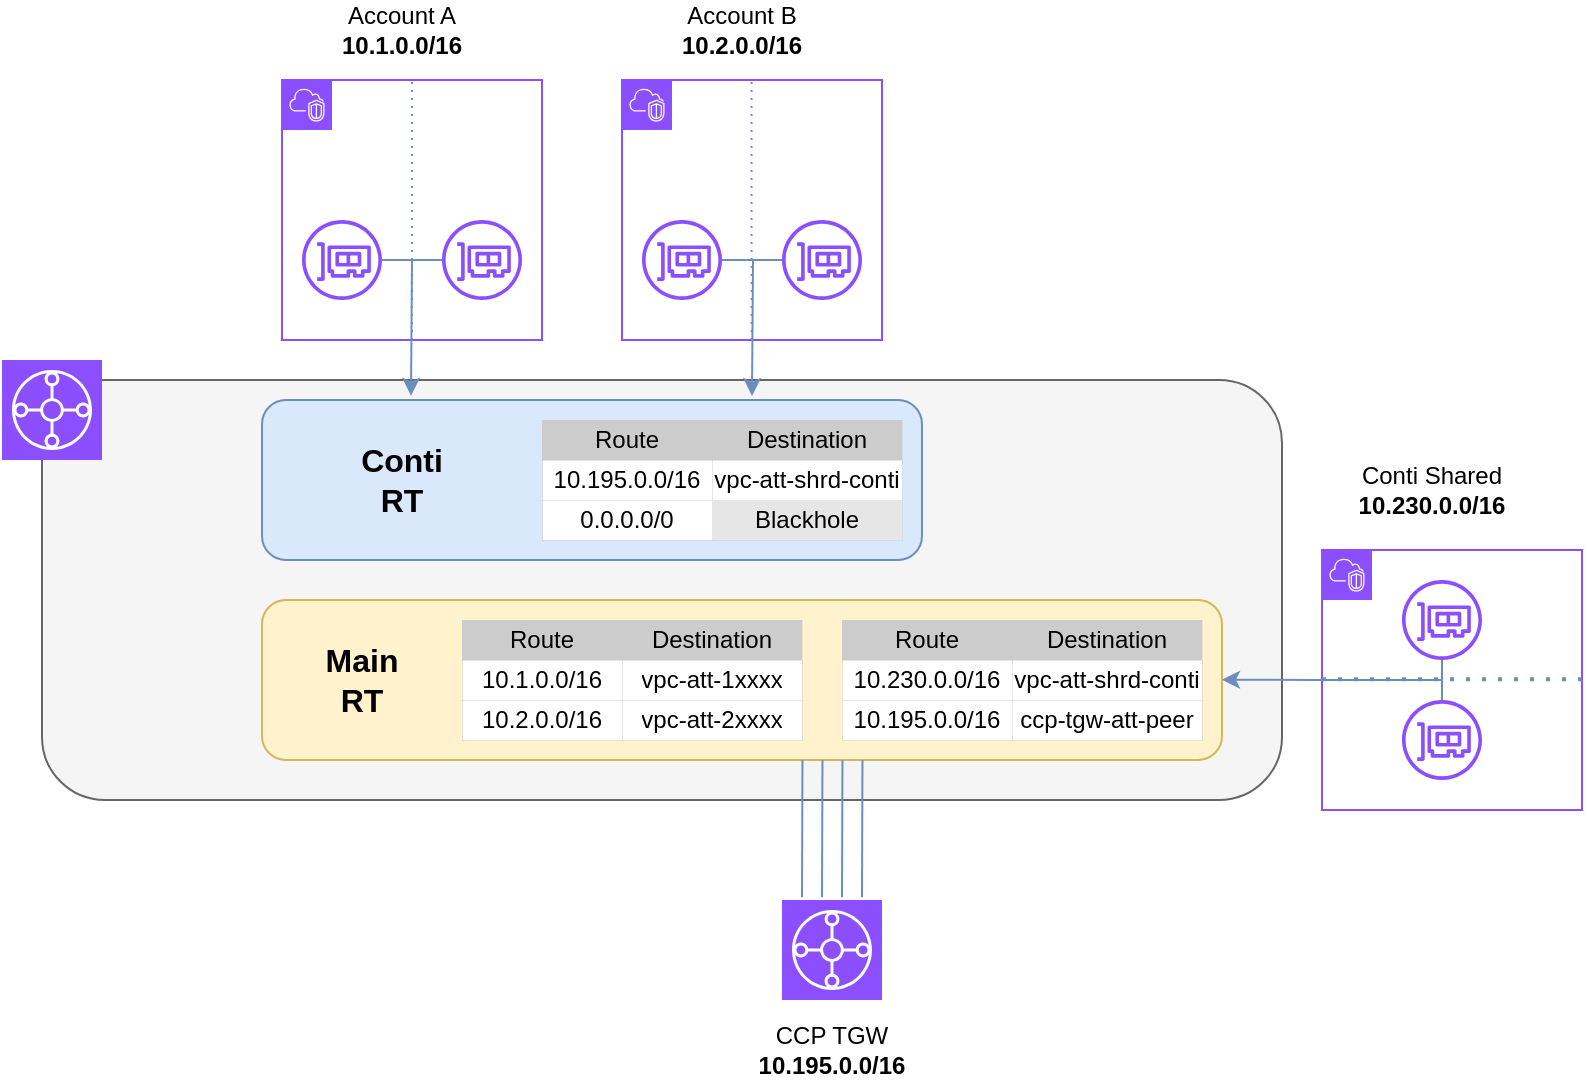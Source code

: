 <mxfile version="24.0.4" type="github" pages="2">
  <diagram name="Page-1" id="bHeleH2iJZLRtm8Bri4A">
    <mxGraphModel dx="1440" dy="800" grid="1" gridSize="10" guides="1" tooltips="1" connect="1" arrows="1" fold="1" page="1" pageScale="1" pageWidth="2000" pageHeight="2500" math="0" shadow="0">
      <root>
        <mxCell id="0" />
        <mxCell id="1" parent="0" />
        <mxCell id="oUUKeHMkKSvbWmKhPIZD-115" value="" style="group" vertex="1" connectable="0" parent="1">
          <mxGeometry x="390" y="290" width="790" height="540" as="geometry" />
        </mxCell>
        <mxCell id="oUUKeHMkKSvbWmKhPIZD-1" value="" style="rounded=1;whiteSpace=wrap;html=1;fillColor=#f5f5f5;fontColor=#333333;strokeColor=#666666;" vertex="1" parent="oUUKeHMkKSvbWmKhPIZD-115">
          <mxGeometry x="20" y="190" width="620" height="210" as="geometry" />
        </mxCell>
        <mxCell id="oUUKeHMkKSvbWmKhPIZD-2" value="" style="points=[[0,0],[0.25,0],[0.5,0],[0.75,0],[1,0],[1,0.25],[1,0.5],[1,0.75],[1,1],[0.75,1],[0.5,1],[0.25,1],[0,1],[0,0.75],[0,0.5],[0,0.25]];outlineConnect=0;gradientColor=none;html=1;whiteSpace=wrap;fontSize=12;fontStyle=0;container=1;pointerEvents=0;collapsible=0;recursiveResize=0;shape=mxgraph.aws4.group;grIcon=mxgraph.aws4.group_vpc2;strokeColor=#8C4FFF;fillColor=none;verticalAlign=top;align=left;spacingLeft=30;fontColor=#AAB7B8;dashed=0;" vertex="1" parent="oUUKeHMkKSvbWmKhPIZD-115">
          <mxGeometry x="140" y="40" width="130" height="130" as="geometry" />
        </mxCell>
        <mxCell id="oUUKeHMkKSvbWmKhPIZD-64" value="" style="group" vertex="1" connectable="0" parent="oUUKeHMkKSvbWmKhPIZD-2">
          <mxGeometry x="10" y="70" width="110" height="40" as="geometry" />
        </mxCell>
        <mxCell id="oUUKeHMkKSvbWmKhPIZD-14" value="" style="sketch=0;outlineConnect=0;fontColor=#232F3E;gradientColor=none;fillColor=#8C4FFF;strokeColor=none;dashed=0;verticalLabelPosition=bottom;verticalAlign=top;align=center;html=1;fontSize=12;fontStyle=0;aspect=fixed;pointerEvents=1;shape=mxgraph.aws4.elastic_network_interface;" vertex="1" parent="oUUKeHMkKSvbWmKhPIZD-64">
          <mxGeometry width="40" height="40" as="geometry" />
        </mxCell>
        <mxCell id="oUUKeHMkKSvbWmKhPIZD-15" value="" style="sketch=0;outlineConnect=0;fontColor=#232F3E;gradientColor=none;fillColor=#8C4FFF;strokeColor=none;dashed=0;verticalLabelPosition=bottom;verticalAlign=top;align=center;html=1;fontSize=12;fontStyle=0;aspect=fixed;pointerEvents=1;shape=mxgraph.aws4.elastic_network_interface;" vertex="1" parent="oUUKeHMkKSvbWmKhPIZD-64">
          <mxGeometry x="70" width="40" height="40" as="geometry" />
        </mxCell>
        <mxCell id="oUUKeHMkKSvbWmKhPIZD-17" value="" style="endArrow=none;html=1;rounded=0;fillColor=#dae8fc;strokeColor=#6c8ebf;" edge="1" parent="oUUKeHMkKSvbWmKhPIZD-64" source="oUUKeHMkKSvbWmKhPIZD-14" target="oUUKeHMkKSvbWmKhPIZD-15">
          <mxGeometry width="50" height="50" relative="1" as="geometry">
            <mxPoint x="180" y="150" as="sourcePoint" />
            <mxPoint x="230" y="100" as="targetPoint" />
          </mxGeometry>
        </mxCell>
        <mxCell id="oUUKeHMkKSvbWmKhPIZD-4" value="" style="points=[[0,0],[0.25,0],[0.5,0],[0.75,0],[1,0],[1,0.25],[1,0.5],[1,0.75],[1,1],[0.75,1],[0.5,1],[0.25,1],[0,1],[0,0.75],[0,0.5],[0,0.25]];outlineConnect=0;gradientColor=none;html=1;whiteSpace=wrap;fontSize=12;fontStyle=0;container=1;pointerEvents=0;collapsible=0;recursiveResize=0;shape=mxgraph.aws4.group;grIcon=mxgraph.aws4.group_vpc2;strokeColor=#8C4FFF;fillColor=none;verticalAlign=top;align=left;spacingLeft=30;fontColor=#AAB7B8;dashed=0;" vertex="1" parent="oUUKeHMkKSvbWmKhPIZD-115">
          <mxGeometry x="660" y="275" width="130" height="130" as="geometry" />
        </mxCell>
        <mxCell id="oUUKeHMkKSvbWmKhPIZD-13" value="" style="endArrow=none;dashed=1;html=1;dashPattern=1 3;strokeWidth=2;rounded=0;exitX=0;exitY=0.5;exitDx=0;exitDy=0;entryX=1;entryY=0.5;entryDx=0;entryDy=0;fillColor=#dae8fc;strokeColor=#6c8ebf;" edge="1" parent="oUUKeHMkKSvbWmKhPIZD-4">
          <mxGeometry width="50" height="50" relative="1" as="geometry">
            <mxPoint y="64.66" as="sourcePoint" />
            <mxPoint x="130" y="64.66" as="targetPoint" />
          </mxGeometry>
        </mxCell>
        <mxCell id="oUUKeHMkKSvbWmKhPIZD-94" value="" style="group" vertex="1" connectable="0" parent="oUUKeHMkKSvbWmKhPIZD-4">
          <mxGeometry x="40" y="15" width="40" height="100" as="geometry" />
        </mxCell>
        <mxCell id="oUUKeHMkKSvbWmKhPIZD-91" value="" style="sketch=0;outlineConnect=0;fontColor=#232F3E;gradientColor=none;fillColor=#8C4FFF;strokeColor=none;dashed=0;verticalLabelPosition=bottom;verticalAlign=top;align=center;html=1;fontSize=12;fontStyle=0;aspect=fixed;pointerEvents=1;shape=mxgraph.aws4.elastic_network_interface;" vertex="1" parent="oUUKeHMkKSvbWmKhPIZD-94">
          <mxGeometry width="40" height="40" as="geometry" />
        </mxCell>
        <mxCell id="oUUKeHMkKSvbWmKhPIZD-92" value="" style="sketch=0;outlineConnect=0;fontColor=#232F3E;gradientColor=none;fillColor=#8C4FFF;strokeColor=none;dashed=0;verticalLabelPosition=bottom;verticalAlign=top;align=center;html=1;fontSize=12;fontStyle=0;aspect=fixed;pointerEvents=1;shape=mxgraph.aws4.elastic_network_interface;" vertex="1" parent="oUUKeHMkKSvbWmKhPIZD-94">
          <mxGeometry y="60" width="40" height="40" as="geometry" />
        </mxCell>
        <mxCell id="oUUKeHMkKSvbWmKhPIZD-93" value="" style="endArrow=none;html=1;rounded=0;fillColor=#dae8fc;strokeColor=#6c8ebf;" edge="1" parent="oUUKeHMkKSvbWmKhPIZD-94" source="oUUKeHMkKSvbWmKhPIZD-91" target="oUUKeHMkKSvbWmKhPIZD-92">
          <mxGeometry width="50" height="50" relative="1" as="geometry">
            <mxPoint x="180" y="150" as="sourcePoint" />
            <mxPoint x="230" y="100" as="targetPoint" />
          </mxGeometry>
        </mxCell>
        <mxCell id="oUUKeHMkKSvbWmKhPIZD-5" value="" style="points=[[0,0],[0.25,0],[0.5,0],[0.75,0],[1,0],[1,0.25],[1,0.5],[1,0.75],[1,1],[0.75,1],[0.5,1],[0.25,1],[0,1],[0,0.75],[0,0.5],[0,0.25]];outlineConnect=0;gradientColor=none;html=1;whiteSpace=wrap;fontSize=12;fontStyle=0;container=1;pointerEvents=0;collapsible=0;recursiveResize=0;shape=mxgraph.aws4.group;grIcon=mxgraph.aws4.group_vpc2;strokeColor=#8C4FFF;fillColor=none;verticalAlign=top;align=left;spacingLeft=30;fontColor=#AAB7B8;dashed=0;" vertex="1" parent="oUUKeHMkKSvbWmKhPIZD-115">
          <mxGeometry x="310" y="40" width="130" height="130" as="geometry" />
        </mxCell>
        <mxCell id="oUUKeHMkKSvbWmKhPIZD-12" value="" style="endArrow=none;dashed=1;html=1;dashPattern=1 3;strokeWidth=1;rounded=0;exitX=0.5;exitY=1;exitDx=0;exitDy=0;entryX=0.5;entryY=0;entryDx=0;entryDy=0;fillColor=#dae8fc;strokeColor=#6c8ebf;" edge="1" parent="oUUKeHMkKSvbWmKhPIZD-5">
          <mxGeometry width="50" height="50" relative="1" as="geometry">
            <mxPoint x="64.8" y="130" as="sourcePoint" />
            <mxPoint x="64.8" as="targetPoint" />
          </mxGeometry>
        </mxCell>
        <mxCell id="oUUKeHMkKSvbWmKhPIZD-75" value="" style="group" vertex="1" connectable="0" parent="oUUKeHMkKSvbWmKhPIZD-5">
          <mxGeometry x="10" y="70" width="110" height="40" as="geometry" />
        </mxCell>
        <mxCell id="oUUKeHMkKSvbWmKhPIZD-76" value="" style="sketch=0;outlineConnect=0;fontColor=#232F3E;gradientColor=none;fillColor=#8C4FFF;strokeColor=none;dashed=0;verticalLabelPosition=bottom;verticalAlign=top;align=center;html=1;fontSize=12;fontStyle=0;aspect=fixed;pointerEvents=1;shape=mxgraph.aws4.elastic_network_interface;" vertex="1" parent="oUUKeHMkKSvbWmKhPIZD-75">
          <mxGeometry width="40" height="40" as="geometry" />
        </mxCell>
        <mxCell id="oUUKeHMkKSvbWmKhPIZD-77" value="" style="sketch=0;outlineConnect=0;fontColor=#232F3E;gradientColor=none;fillColor=#8C4FFF;strokeColor=none;dashed=0;verticalLabelPosition=bottom;verticalAlign=top;align=center;html=1;fontSize=12;fontStyle=0;aspect=fixed;pointerEvents=1;shape=mxgraph.aws4.elastic_network_interface;" vertex="1" parent="oUUKeHMkKSvbWmKhPIZD-75">
          <mxGeometry x="70" width="40" height="40" as="geometry" />
        </mxCell>
        <mxCell id="oUUKeHMkKSvbWmKhPIZD-78" value="" style="endArrow=none;html=1;rounded=0;fillColor=#dae8fc;strokeColor=#6c8ebf;" edge="1" parent="oUUKeHMkKSvbWmKhPIZD-75" source="oUUKeHMkKSvbWmKhPIZD-76" target="oUUKeHMkKSvbWmKhPIZD-77">
          <mxGeometry width="50" height="50" relative="1" as="geometry">
            <mxPoint x="180" y="150" as="sourcePoint" />
            <mxPoint x="230" y="100" as="targetPoint" />
          </mxGeometry>
        </mxCell>
        <mxCell id="oUUKeHMkKSvbWmKhPIZD-79" value="" style="endArrow=classic;html=1;rounded=1;entryX=0.225;entryY=-0.027;entryDx=0;entryDy=0;entryPerimeter=0;edgeStyle=elbowEdgeStyle;fillColor=#dae8fc;strokeColor=#6c8ebf;" edge="1" parent="oUUKeHMkKSvbWmKhPIZD-5">
          <mxGeometry width="50" height="50" relative="1" as="geometry">
            <mxPoint x="65.5" y="90" as="sourcePoint" />
            <mxPoint x="64.5" y="158" as="targetPoint" />
          </mxGeometry>
        </mxCell>
        <mxCell id="oUUKeHMkKSvbWmKhPIZD-7" value="" style="sketch=0;points=[[0,0,0],[0.25,0,0],[0.5,0,0],[0.75,0,0],[1,0,0],[0,1,0],[0.25,1,0],[0.5,1,0],[0.75,1,0],[1,1,0],[0,0.25,0],[0,0.5,0],[0,0.75,0],[1,0.25,0],[1,0.5,0],[1,0.75,0]];outlineConnect=0;fontColor=#232F3E;fillColor=#8C4FFF;strokeColor=#ffffff;dashed=0;verticalLabelPosition=bottom;verticalAlign=top;align=center;html=1;fontSize=12;fontStyle=0;aspect=fixed;shape=mxgraph.aws4.resourceIcon;resIcon=mxgraph.aws4.transit_gateway;" vertex="1" parent="oUUKeHMkKSvbWmKhPIZD-115">
          <mxGeometry y="180" width="50" height="50" as="geometry" />
        </mxCell>
        <mxCell id="oUUKeHMkKSvbWmKhPIZD-11" value="" style="endArrow=none;dashed=1;html=1;dashPattern=1 3;strokeWidth=1;rounded=0;exitX=0.5;exitY=1;exitDx=0;exitDy=0;entryX=0.5;entryY=0;entryDx=0;entryDy=0;fillColor=#dae8fc;strokeColor=#6c8ebf;" edge="1" parent="oUUKeHMkKSvbWmKhPIZD-115" source="oUUKeHMkKSvbWmKhPIZD-2" target="oUUKeHMkKSvbWmKhPIZD-2">
          <mxGeometry width="50" height="50" relative="1" as="geometry">
            <mxPoint x="160" y="90" as="sourcePoint" />
            <mxPoint x="210" y="40" as="targetPoint" />
          </mxGeometry>
        </mxCell>
        <mxCell id="oUUKeHMkKSvbWmKhPIZD-19" value="" style="endArrow=classic;html=1;rounded=1;entryX=0.225;entryY=-0.027;entryDx=0;entryDy=0;entryPerimeter=0;edgeStyle=elbowEdgeStyle;fillColor=#dae8fc;strokeColor=#6c8ebf;" edge="1" parent="oUUKeHMkKSvbWmKhPIZD-115" target="oUUKeHMkKSvbWmKhPIZD-21">
          <mxGeometry width="50" height="50" relative="1" as="geometry">
            <mxPoint x="205" y="130" as="sourcePoint" />
            <mxPoint x="270" y="150" as="targetPoint" />
          </mxGeometry>
        </mxCell>
        <mxCell id="oUUKeHMkKSvbWmKhPIZD-21" value="" style="rounded=1;whiteSpace=wrap;html=1;fillColor=#dae8fc;strokeColor=#6c8ebf;" vertex="1" parent="oUUKeHMkKSvbWmKhPIZD-115">
          <mxGeometry x="130" y="200" width="330" height="80" as="geometry" />
        </mxCell>
        <mxCell id="oUUKeHMkKSvbWmKhPIZD-22" value="" style="rounded=1;whiteSpace=wrap;html=1;fillColor=#fff2cc;strokeColor=#d6b656;" vertex="1" parent="oUUKeHMkKSvbWmKhPIZD-115">
          <mxGeometry x="130" y="300" width="480" height="80" as="geometry" />
        </mxCell>
        <mxCell id="oUUKeHMkKSvbWmKhPIZD-40" value="" style="shape=table;startSize=0;container=1;collapsible=0;childLayout=tableLayout;swimlaneFillColor=default;strokeWidth=0;" vertex="1" parent="oUUKeHMkKSvbWmKhPIZD-115">
          <mxGeometry x="420" y="310" width="180" height="60" as="geometry" />
        </mxCell>
        <mxCell id="oUUKeHMkKSvbWmKhPIZD-41" value="" style="shape=tableRow;horizontal=0;startSize=0;swimlaneHead=0;swimlaneBody=0;strokeColor=inherit;top=0;left=0;bottom=0;right=0;collapsible=0;dropTarget=0;fillColor=none;points=[[0,0.5],[1,0.5]];portConstraint=eastwest;" vertex="1" parent="oUUKeHMkKSvbWmKhPIZD-40">
          <mxGeometry width="180" height="20" as="geometry" />
        </mxCell>
        <mxCell id="oUUKeHMkKSvbWmKhPIZD-42" value="Route" style="shape=partialRectangle;html=1;whiteSpace=wrap;connectable=0;strokeColor=inherit;overflow=hidden;fillColor=#CCCCCC;top=0;left=0;bottom=0;right=0;pointerEvents=1;" vertex="1" parent="oUUKeHMkKSvbWmKhPIZD-41">
          <mxGeometry width="85" height="20" as="geometry">
            <mxRectangle width="85" height="20" as="alternateBounds" />
          </mxGeometry>
        </mxCell>
        <mxCell id="oUUKeHMkKSvbWmKhPIZD-43" value="Destination" style="shape=partialRectangle;html=1;whiteSpace=wrap;connectable=0;strokeColor=inherit;overflow=hidden;fillColor=#CCCCCC;top=0;left=0;bottom=0;right=0;pointerEvents=1;" vertex="1" parent="oUUKeHMkKSvbWmKhPIZD-41">
          <mxGeometry x="85" width="95" height="20" as="geometry">
            <mxRectangle width="95" height="20" as="alternateBounds" />
          </mxGeometry>
        </mxCell>
        <mxCell id="oUUKeHMkKSvbWmKhPIZD-44" value="" style="shape=tableRow;horizontal=0;startSize=0;swimlaneHead=0;swimlaneBody=0;strokeColor=inherit;top=0;left=0;bottom=0;right=0;collapsible=0;dropTarget=0;fillColor=none;points=[[0,0.5],[1,0.5]];portConstraint=eastwest;" vertex="1" parent="oUUKeHMkKSvbWmKhPIZD-40">
          <mxGeometry y="20" width="180" height="20" as="geometry" />
        </mxCell>
        <mxCell id="oUUKeHMkKSvbWmKhPIZD-45" value="10.230.0.0/16" style="shape=partialRectangle;html=1;whiteSpace=wrap;connectable=0;strokeColor=inherit;overflow=hidden;fillColor=none;top=0;left=0;bottom=0;right=0;pointerEvents=1;" vertex="1" parent="oUUKeHMkKSvbWmKhPIZD-44">
          <mxGeometry width="85" height="20" as="geometry">
            <mxRectangle width="85" height="20" as="alternateBounds" />
          </mxGeometry>
        </mxCell>
        <mxCell id="oUUKeHMkKSvbWmKhPIZD-46" value="vpc-att-shrd-conti" style="shape=partialRectangle;html=1;whiteSpace=wrap;connectable=0;strokeColor=inherit;overflow=hidden;fillColor=none;top=0;left=0;bottom=0;right=0;pointerEvents=1;" vertex="1" parent="oUUKeHMkKSvbWmKhPIZD-44">
          <mxGeometry x="85" width="95" height="20" as="geometry">
            <mxRectangle width="95" height="20" as="alternateBounds" />
          </mxGeometry>
        </mxCell>
        <mxCell id="oUUKeHMkKSvbWmKhPIZD-47" value="" style="shape=tableRow;horizontal=0;startSize=0;swimlaneHead=0;swimlaneBody=0;strokeColor=inherit;top=0;left=0;bottom=0;right=0;collapsible=0;dropTarget=0;fillColor=none;points=[[0,0.5],[1,0.5]];portConstraint=eastwest;" vertex="1" parent="oUUKeHMkKSvbWmKhPIZD-40">
          <mxGeometry y="40" width="180" height="20" as="geometry" />
        </mxCell>
        <mxCell id="oUUKeHMkKSvbWmKhPIZD-48" value="&lt;span style=&quot;font-family: Arial, Verdana, sans-serif; text-align: start;&quot;&gt;&lt;font style=&quot;font-size: 12px;&quot;&gt;10.195.0.0/16&lt;/font&gt;&lt;/span&gt;" style="shape=partialRectangle;html=1;whiteSpace=wrap;connectable=0;strokeColor=inherit;overflow=hidden;fillColor=none;top=0;left=0;bottom=0;right=0;pointerEvents=1;" vertex="1" parent="oUUKeHMkKSvbWmKhPIZD-47">
          <mxGeometry width="85" height="20" as="geometry">
            <mxRectangle width="85" height="20" as="alternateBounds" />
          </mxGeometry>
        </mxCell>
        <mxCell id="oUUKeHMkKSvbWmKhPIZD-49" value="ccp-tgw-att-peer" style="shape=partialRectangle;html=1;whiteSpace=wrap;connectable=0;strokeColor=inherit;overflow=hidden;fillColor=none;top=0;left=0;bottom=0;right=0;pointerEvents=1;" vertex="1" parent="oUUKeHMkKSvbWmKhPIZD-47">
          <mxGeometry x="85" width="95" height="20" as="geometry">
            <mxRectangle width="95" height="20" as="alternateBounds" />
          </mxGeometry>
        </mxCell>
        <mxCell id="oUUKeHMkKSvbWmKhPIZD-50" value="" style="shape=table;startSize=0;container=1;collapsible=0;childLayout=tableLayout;swimlaneFillColor=default;strokeWidth=0;" vertex="1" parent="oUUKeHMkKSvbWmKhPIZD-115">
          <mxGeometry x="230" y="310" width="170" height="60" as="geometry" />
        </mxCell>
        <mxCell id="oUUKeHMkKSvbWmKhPIZD-51" value="" style="shape=tableRow;horizontal=0;startSize=0;swimlaneHead=0;swimlaneBody=0;strokeColor=inherit;top=0;left=0;bottom=0;right=0;collapsible=0;dropTarget=0;fillColor=none;points=[[0,0.5],[1,0.5]];portConstraint=eastwest;" vertex="1" parent="oUUKeHMkKSvbWmKhPIZD-50">
          <mxGeometry width="170" height="20" as="geometry" />
        </mxCell>
        <mxCell id="oUUKeHMkKSvbWmKhPIZD-52" value="Route" style="shape=partialRectangle;html=1;whiteSpace=wrap;connectable=0;strokeColor=inherit;overflow=hidden;fillColor=#CCCCCC;top=0;left=0;bottom=0;right=0;pointerEvents=1;" vertex="1" parent="oUUKeHMkKSvbWmKhPIZD-51">
          <mxGeometry width="80" height="20" as="geometry">
            <mxRectangle width="80" height="20" as="alternateBounds" />
          </mxGeometry>
        </mxCell>
        <mxCell id="oUUKeHMkKSvbWmKhPIZD-53" value="Destination" style="shape=partialRectangle;html=1;whiteSpace=wrap;connectable=0;strokeColor=inherit;overflow=hidden;fillColor=#CCCCCC;top=0;left=0;bottom=0;right=0;pointerEvents=1;" vertex="1" parent="oUUKeHMkKSvbWmKhPIZD-51">
          <mxGeometry x="80" width="90" height="20" as="geometry">
            <mxRectangle width="90" height="20" as="alternateBounds" />
          </mxGeometry>
        </mxCell>
        <mxCell id="oUUKeHMkKSvbWmKhPIZD-54" value="" style="shape=tableRow;horizontal=0;startSize=0;swimlaneHead=0;swimlaneBody=0;strokeColor=inherit;top=0;left=0;bottom=0;right=0;collapsible=0;dropTarget=0;fillColor=none;points=[[0,0.5],[1,0.5]];portConstraint=eastwest;" vertex="1" parent="oUUKeHMkKSvbWmKhPIZD-50">
          <mxGeometry y="20" width="170" height="20" as="geometry" />
        </mxCell>
        <mxCell id="oUUKeHMkKSvbWmKhPIZD-55" value="10.1.0.0/16" style="shape=partialRectangle;html=1;whiteSpace=wrap;connectable=0;strokeColor=inherit;overflow=hidden;fillColor=none;top=0;left=0;bottom=0;right=0;pointerEvents=1;" vertex="1" parent="oUUKeHMkKSvbWmKhPIZD-54">
          <mxGeometry width="80" height="20" as="geometry">
            <mxRectangle width="80" height="20" as="alternateBounds" />
          </mxGeometry>
        </mxCell>
        <mxCell id="oUUKeHMkKSvbWmKhPIZD-56" value="vpc-att-1xxxx" style="shape=partialRectangle;html=1;whiteSpace=wrap;connectable=0;strokeColor=inherit;overflow=hidden;fillColor=none;top=0;left=0;bottom=0;right=0;pointerEvents=1;" vertex="1" parent="oUUKeHMkKSvbWmKhPIZD-54">
          <mxGeometry x="80" width="90" height="20" as="geometry">
            <mxRectangle width="90" height="20" as="alternateBounds" />
          </mxGeometry>
        </mxCell>
        <mxCell id="oUUKeHMkKSvbWmKhPIZD-57" value="" style="shape=tableRow;horizontal=0;startSize=0;swimlaneHead=0;swimlaneBody=0;strokeColor=inherit;top=0;left=0;bottom=0;right=0;collapsible=0;dropTarget=0;fillColor=none;points=[[0,0.5],[1,0.5]];portConstraint=eastwest;" vertex="1" parent="oUUKeHMkKSvbWmKhPIZD-50">
          <mxGeometry y="40" width="170" height="20" as="geometry" />
        </mxCell>
        <mxCell id="oUUKeHMkKSvbWmKhPIZD-58" value="10.2.0.0/16" style="shape=partialRectangle;html=1;whiteSpace=wrap;connectable=0;strokeColor=inherit;overflow=hidden;fillColor=none;top=0;left=0;bottom=0;right=0;pointerEvents=1;" vertex="1" parent="oUUKeHMkKSvbWmKhPIZD-57">
          <mxGeometry width="80" height="20" as="geometry">
            <mxRectangle width="80" height="20" as="alternateBounds" />
          </mxGeometry>
        </mxCell>
        <mxCell id="oUUKeHMkKSvbWmKhPIZD-59" value="vpc-att-2xxxx" style="shape=partialRectangle;html=1;whiteSpace=wrap;connectable=0;strokeColor=inherit;overflow=hidden;fillColor=none;top=0;left=0;bottom=0;right=0;pointerEvents=1;" vertex="1" parent="oUUKeHMkKSvbWmKhPIZD-57">
          <mxGeometry x="80" width="90" height="20" as="geometry">
            <mxRectangle width="90" height="20" as="alternateBounds" />
          </mxGeometry>
        </mxCell>
        <mxCell id="oUUKeHMkKSvbWmKhPIZD-80" value="" style="shape=table;startSize=0;container=1;collapsible=0;childLayout=tableLayout;swimlaneFillColor=default;strokeWidth=0;" vertex="1" parent="oUUKeHMkKSvbWmKhPIZD-115">
          <mxGeometry x="270" y="210" width="180" height="60" as="geometry" />
        </mxCell>
        <mxCell id="oUUKeHMkKSvbWmKhPIZD-81" value="" style="shape=tableRow;horizontal=0;startSize=0;swimlaneHead=0;swimlaneBody=0;strokeColor=inherit;top=0;left=0;bottom=0;right=0;collapsible=0;dropTarget=0;fillColor=none;points=[[0,0.5],[1,0.5]];portConstraint=eastwest;" vertex="1" parent="oUUKeHMkKSvbWmKhPIZD-80">
          <mxGeometry width="180" height="20" as="geometry" />
        </mxCell>
        <mxCell id="oUUKeHMkKSvbWmKhPIZD-82" value="Route" style="shape=partialRectangle;html=1;whiteSpace=wrap;connectable=0;strokeColor=inherit;overflow=hidden;fillColor=#CCCCCC;top=0;left=0;bottom=0;right=0;pointerEvents=1;" vertex="1" parent="oUUKeHMkKSvbWmKhPIZD-81">
          <mxGeometry width="85" height="20" as="geometry">
            <mxRectangle width="85" height="20" as="alternateBounds" />
          </mxGeometry>
        </mxCell>
        <mxCell id="oUUKeHMkKSvbWmKhPIZD-83" value="Destination" style="shape=partialRectangle;html=1;whiteSpace=wrap;connectable=0;strokeColor=inherit;overflow=hidden;fillColor=#CCCCCC;top=0;left=0;bottom=0;right=0;pointerEvents=1;" vertex="1" parent="oUUKeHMkKSvbWmKhPIZD-81">
          <mxGeometry x="85" width="95" height="20" as="geometry">
            <mxRectangle width="95" height="20" as="alternateBounds" />
          </mxGeometry>
        </mxCell>
        <mxCell id="oUUKeHMkKSvbWmKhPIZD-84" value="" style="shape=tableRow;horizontal=0;startSize=0;swimlaneHead=0;swimlaneBody=0;strokeColor=inherit;top=0;left=0;bottom=0;right=0;collapsible=0;dropTarget=0;fillColor=none;points=[[0,0.5],[1,0.5]];portConstraint=eastwest;" vertex="1" parent="oUUKeHMkKSvbWmKhPIZD-80">
          <mxGeometry y="20" width="180" height="20" as="geometry" />
        </mxCell>
        <mxCell id="oUUKeHMkKSvbWmKhPIZD-85" value="&lt;span style=&quot;font-family: Arial, Verdana, sans-serif; text-align: start;&quot;&gt;&lt;font style=&quot;font-size: 12px;&quot;&gt;10.195.0.0/16&lt;/font&gt;&lt;/span&gt;" style="shape=partialRectangle;html=1;whiteSpace=wrap;connectable=0;strokeColor=inherit;overflow=hidden;fillColor=none;top=0;left=0;bottom=0;right=0;pointerEvents=1;" vertex="1" parent="oUUKeHMkKSvbWmKhPIZD-84">
          <mxGeometry width="85" height="20" as="geometry">
            <mxRectangle width="85" height="20" as="alternateBounds" />
          </mxGeometry>
        </mxCell>
        <mxCell id="oUUKeHMkKSvbWmKhPIZD-86" value="vpc-att-shrd-conti" style="shape=partialRectangle;html=1;whiteSpace=wrap;connectable=0;strokeColor=inherit;overflow=hidden;fillColor=none;top=0;left=0;bottom=0;right=0;pointerEvents=1;" vertex="1" parent="oUUKeHMkKSvbWmKhPIZD-84">
          <mxGeometry x="85" width="95" height="20" as="geometry">
            <mxRectangle width="95" height="20" as="alternateBounds" />
          </mxGeometry>
        </mxCell>
        <mxCell id="oUUKeHMkKSvbWmKhPIZD-87" value="" style="shape=tableRow;horizontal=0;startSize=0;swimlaneHead=0;swimlaneBody=0;strokeColor=inherit;top=0;left=0;bottom=0;right=0;collapsible=0;dropTarget=0;fillColor=none;points=[[0,0.5],[1,0.5]];portConstraint=eastwest;" vertex="1" parent="oUUKeHMkKSvbWmKhPIZD-80">
          <mxGeometry y="40" width="180" height="20" as="geometry" />
        </mxCell>
        <mxCell id="oUUKeHMkKSvbWmKhPIZD-88" value="0.0.0.0/0" style="shape=partialRectangle;html=1;whiteSpace=wrap;connectable=0;strokeColor=inherit;overflow=hidden;fillColor=none;top=0;left=0;bottom=0;right=0;pointerEvents=1;" vertex="1" parent="oUUKeHMkKSvbWmKhPIZD-87">
          <mxGeometry width="85" height="20" as="geometry">
            <mxRectangle width="85" height="20" as="alternateBounds" />
          </mxGeometry>
        </mxCell>
        <mxCell id="oUUKeHMkKSvbWmKhPIZD-89" value="Blackhole" style="shape=partialRectangle;html=1;whiteSpace=wrap;connectable=0;strokeColor=inherit;overflow=hidden;fillColor=#E6E6E6;top=0;left=0;bottom=0;right=0;pointerEvents=1;" vertex="1" parent="oUUKeHMkKSvbWmKhPIZD-87">
          <mxGeometry x="85" width="95" height="20" as="geometry">
            <mxRectangle width="95" height="20" as="alternateBounds" />
          </mxGeometry>
        </mxCell>
        <mxCell id="oUUKeHMkKSvbWmKhPIZD-95" value="" style="endArrow=classic;html=1;rounded=1;entryX=0.225;entryY=-0.027;entryDx=0;entryDy=0;entryPerimeter=0;edgeStyle=elbowEdgeStyle;fillColor=#dae8fc;strokeColor=#6c8ebf;" edge="1" parent="oUUKeHMkKSvbWmKhPIZD-115">
          <mxGeometry width="50" height="50" relative="1" as="geometry">
            <mxPoint x="720" y="340" as="sourcePoint" />
            <mxPoint x="610" y="339.83" as="targetPoint" />
          </mxGeometry>
        </mxCell>
        <mxCell id="oUUKeHMkKSvbWmKhPIZD-96" value="&lt;div&gt;Account A&lt;/div&gt;&lt;b&gt;10.1.0.0/16&lt;/b&gt;" style="text;html=1;align=center;verticalAlign=middle;whiteSpace=wrap;rounded=0;" vertex="1" parent="oUUKeHMkKSvbWmKhPIZD-115">
          <mxGeometry x="170" width="60" height="30" as="geometry" />
        </mxCell>
        <mxCell id="oUUKeHMkKSvbWmKhPIZD-98" value="&lt;div&gt;Account B&lt;/div&gt;&lt;b&gt;10.2.0.0/16&lt;/b&gt;" style="text;html=1;align=center;verticalAlign=middle;whiteSpace=wrap;rounded=0;" vertex="1" parent="oUUKeHMkKSvbWmKhPIZD-115">
          <mxGeometry x="340" width="60" height="30" as="geometry" />
        </mxCell>
        <mxCell id="oUUKeHMkKSvbWmKhPIZD-99" value="&lt;div&gt;Conti Shared&lt;/div&gt;&lt;b&gt;10.230.0.0/16&lt;/b&gt;" style="text;html=1;align=center;verticalAlign=middle;whiteSpace=wrap;rounded=0;" vertex="1" parent="oUUKeHMkKSvbWmKhPIZD-115">
          <mxGeometry x="680" y="230" width="70" height="30" as="geometry" />
        </mxCell>
        <mxCell id="oUUKeHMkKSvbWmKhPIZD-100" value="&lt;b&gt;&lt;font style=&quot;font-size: 16px;&quot;&gt;Conti RT&lt;/font&gt;&lt;/b&gt;" style="text;html=1;align=center;verticalAlign=middle;whiteSpace=wrap;rounded=0;" vertex="1" parent="oUUKeHMkKSvbWmKhPIZD-115">
          <mxGeometry x="170" y="225" width="60" height="30" as="geometry" />
        </mxCell>
        <mxCell id="oUUKeHMkKSvbWmKhPIZD-101" value="&lt;b&gt;&lt;font style=&quot;font-size: 16px;&quot;&gt;Main RT&lt;/font&gt;&lt;/b&gt;" style="text;html=1;align=center;verticalAlign=middle;whiteSpace=wrap;rounded=0;" vertex="1" parent="oUUKeHMkKSvbWmKhPIZD-115">
          <mxGeometry x="150" y="325" width="60" height="30" as="geometry" />
        </mxCell>
        <mxCell id="oUUKeHMkKSvbWmKhPIZD-102" value="" style="sketch=0;points=[[0,0,0],[0.25,0,0],[0.5,0,0],[0.75,0,0],[1,0,0],[0,1,0],[0.25,1,0],[0.5,1,0],[0.75,1,0],[1,1,0],[0,0.25,0],[0,0.5,0],[0,0.75,0],[1,0.25,0],[1,0.5,0],[1,0.75,0]];outlineConnect=0;fontColor=#232F3E;fillColor=#8C4FFF;strokeColor=#ffffff;dashed=0;verticalLabelPosition=bottom;verticalAlign=top;align=center;html=1;fontSize=12;fontStyle=0;aspect=fixed;shape=mxgraph.aws4.resourceIcon;resIcon=mxgraph.aws4.transit_gateway;" vertex="1" parent="oUUKeHMkKSvbWmKhPIZD-115">
          <mxGeometry x="390" y="450" width="50" height="50" as="geometry" />
        </mxCell>
        <mxCell id="oUUKeHMkKSvbWmKhPIZD-103" value="&lt;div&gt;CCP TGW&lt;/div&gt;&lt;b&gt;10.195.0.0/16&lt;/b&gt;" style="text;html=1;align=center;verticalAlign=middle;whiteSpace=wrap;rounded=0;" vertex="1" parent="oUUKeHMkKSvbWmKhPIZD-115">
          <mxGeometry x="380" y="510" width="70" height="30" as="geometry" />
        </mxCell>
        <mxCell id="oUUKeHMkKSvbWmKhPIZD-114" value="" style="group;strokeWidth=5;" vertex="1" connectable="0" parent="oUUKeHMkKSvbWmKhPIZD-115">
          <mxGeometry x="400" y="380" width="30.23" height="68.67" as="geometry" />
        </mxCell>
        <mxCell id="oUUKeHMkKSvbWmKhPIZD-110" value="" style="endArrow=none;html=1;rounded=0;entryX=0.561;entryY=1.011;entryDx=0;entryDy=0;entryPerimeter=0;exitX=0.181;exitY=-0.009;exitDx=0;exitDy=0;exitPerimeter=0;fillColor=#dae8fc;strokeColor=#6c8ebf;" edge="1" parent="oUUKeHMkKSvbWmKhPIZD-114">
          <mxGeometry width="50" height="50" relative="1" as="geometry">
            <mxPoint y="68.67" as="sourcePoint" />
            <mxPoint x="0.23" as="targetPoint" />
          </mxGeometry>
        </mxCell>
        <mxCell id="oUUKeHMkKSvbWmKhPIZD-111" value="" style="endArrow=none;html=1;rounded=0;entryX=0.561;entryY=1.011;entryDx=0;entryDy=0;entryPerimeter=0;exitX=0.181;exitY=-0.009;exitDx=0;exitDy=0;exitPerimeter=0;fillColor=#dae8fc;strokeColor=#6c8ebf;" edge="1" parent="oUUKeHMkKSvbWmKhPIZD-114">
          <mxGeometry width="50" height="50" relative="1" as="geometry">
            <mxPoint x="10" y="68.67" as="sourcePoint" />
            <mxPoint x="10.23" as="targetPoint" />
          </mxGeometry>
        </mxCell>
        <mxCell id="oUUKeHMkKSvbWmKhPIZD-112" value="" style="endArrow=none;html=1;rounded=0;entryX=0.561;entryY=1.011;entryDx=0;entryDy=0;entryPerimeter=0;exitX=0.181;exitY=-0.009;exitDx=0;exitDy=0;exitPerimeter=0;fillColor=#dae8fc;strokeColor=#6c8ebf;" edge="1" parent="oUUKeHMkKSvbWmKhPIZD-114">
          <mxGeometry width="50" height="50" relative="1" as="geometry">
            <mxPoint x="20" y="68.67" as="sourcePoint" />
            <mxPoint x="20.23" as="targetPoint" />
          </mxGeometry>
        </mxCell>
        <mxCell id="oUUKeHMkKSvbWmKhPIZD-113" value="" style="endArrow=none;html=1;rounded=0;entryX=0.561;entryY=1.011;entryDx=0;entryDy=0;entryPerimeter=0;exitX=0.181;exitY=-0.009;exitDx=0;exitDy=0;exitPerimeter=0;fillColor=#dae8fc;strokeColor=#6c8ebf;" edge="1" parent="oUUKeHMkKSvbWmKhPIZD-114">
          <mxGeometry width="50" height="50" relative="1" as="geometry">
            <mxPoint x="30" y="68.67" as="sourcePoint" />
            <mxPoint x="30.23" as="targetPoint" />
          </mxGeometry>
        </mxCell>
      </root>
    </mxGraphModel>
  </diagram>
  <diagram id="u-Lz-J6355P9_z0LO9NP" name="Page-2">
    <mxGraphModel dx="1170" dy="650" grid="1" gridSize="10" guides="1" tooltips="1" connect="1" arrows="1" fold="1" page="1" pageScale="1" pageWidth="2000" pageHeight="2500" math="0" shadow="0">
      <root>
        <mxCell id="0" />
        <mxCell id="1" parent="0" />
        <mxCell id="79kktNxbH12Kgg7IBHak-42" value="" style="rounded=0;whiteSpace=wrap;html=1;fillColor=#D5E8D4;strokeColor=#6c8ebf;" vertex="1" parent="1">
          <mxGeometry x="860" y="240" width="320" height="230" as="geometry" />
        </mxCell>
        <mxCell id="79kktNxbH12Kgg7IBHak-41" value="" style="rounded=0;whiteSpace=wrap;html=1;fillColor=#dae8fc;strokeColor=#6c8ebf;" vertex="1" parent="1">
          <mxGeometry x="520" y="240" width="320" height="230" as="geometry" />
        </mxCell>
        <mxCell id="VCoWpwsAgRyOKBQV-suw-2" value="" style="rounded=1;whiteSpace=wrap;html=1;fillColor=#f5f5f5;fontColor=#333333;strokeColor=#666666;" vertex="1" parent="1">
          <mxGeometry x="410" y="480" width="840" height="250" as="geometry" />
        </mxCell>
        <mxCell id="VCoWpwsAgRyOKBQV-suw-21" value="" style="sketch=0;points=[[0,0,0],[0.25,0,0],[0.5,0,0],[0.75,0,0],[1,0,0],[0,1,0],[0.25,1,0],[0.5,1,0],[0.75,1,0],[1,1,0],[0,0.25,0],[0,0.5,0],[0,0.75,0],[1,0.25,0],[1,0.5,0],[1,0.75,0]];outlineConnect=0;fontColor=#232F3E;fillColor=#8C4FFF;strokeColor=#ffffff;dashed=0;verticalLabelPosition=bottom;verticalAlign=top;align=center;html=1;fontSize=12;fontStyle=0;aspect=fixed;shape=mxgraph.aws4.resourceIcon;resIcon=mxgraph.aws4.transit_gateway;" vertex="1" parent="1">
          <mxGeometry x="390" y="470" width="50" height="50" as="geometry" />
        </mxCell>
        <mxCell id="VCoWpwsAgRyOKBQV-suw-25" value="" style="rounded=1;whiteSpace=wrap;html=1;fillColor=#fff2cc;strokeColor=#d6b656;" vertex="1" parent="1">
          <mxGeometry x="520" y="580" width="480" height="130" as="geometry" />
        </mxCell>
        <mxCell id="VCoWpwsAgRyOKBQV-suw-26" value="" style="shape=table;startSize=0;container=1;collapsible=0;childLayout=tableLayout;swimlaneFillColor=default;strokeWidth=0;" vertex="1" parent="1">
          <mxGeometry x="800" y="600" width="190" height="80" as="geometry" />
        </mxCell>
        <mxCell id="VCoWpwsAgRyOKBQV-suw-27" value="" style="shape=tableRow;horizontal=0;startSize=0;swimlaneHead=0;swimlaneBody=0;strokeColor=inherit;top=0;left=0;bottom=0;right=0;collapsible=0;dropTarget=0;fillColor=none;points=[[0,0.5],[1,0.5]];portConstraint=eastwest;" vertex="1" parent="VCoWpwsAgRyOKBQV-suw-26">
          <mxGeometry width="190" height="20" as="geometry" />
        </mxCell>
        <mxCell id="VCoWpwsAgRyOKBQV-suw-28" value="Route" style="shape=partialRectangle;html=1;whiteSpace=wrap;connectable=0;strokeColor=inherit;overflow=hidden;fillColor=#CCCCCC;top=0;left=0;bottom=0;right=0;pointerEvents=1;" vertex="1" parent="VCoWpwsAgRyOKBQV-suw-27">
          <mxGeometry width="85" height="20" as="geometry">
            <mxRectangle width="85" height="20" as="alternateBounds" />
          </mxGeometry>
        </mxCell>
        <mxCell id="VCoWpwsAgRyOKBQV-suw-29" value="Destination" style="shape=partialRectangle;html=1;whiteSpace=wrap;connectable=0;strokeColor=inherit;overflow=hidden;fillColor=#CCCCCC;top=0;left=0;bottom=0;right=0;pointerEvents=1;" vertex="1" parent="VCoWpwsAgRyOKBQV-suw-27">
          <mxGeometry x="85" width="105" height="20" as="geometry">
            <mxRectangle width="105" height="20" as="alternateBounds" />
          </mxGeometry>
        </mxCell>
        <mxCell id="VCoWpwsAgRyOKBQV-suw-30" value="" style="shape=tableRow;horizontal=0;startSize=0;swimlaneHead=0;swimlaneBody=0;strokeColor=inherit;top=0;left=0;bottom=0;right=0;collapsible=0;dropTarget=0;fillColor=none;points=[[0,0.5],[1,0.5]];portConstraint=eastwest;" vertex="1" parent="VCoWpwsAgRyOKBQV-suw-26">
          <mxGeometry y="20" width="190" height="20" as="geometry" />
        </mxCell>
        <mxCell id="VCoWpwsAgRyOKBQV-suw-31" value="10.230.0.0/16" style="shape=partialRectangle;html=1;whiteSpace=wrap;connectable=0;strokeColor=inherit;overflow=hidden;fillColor=none;top=0;left=0;bottom=0;right=0;pointerEvents=1;" vertex="1" parent="VCoWpwsAgRyOKBQV-suw-30">
          <mxGeometry width="85" height="20" as="geometry">
            <mxRectangle width="85" height="20" as="alternateBounds" />
          </mxGeometry>
        </mxCell>
        <mxCell id="VCoWpwsAgRyOKBQV-suw-32" value="vpc-att-shrd-conti" style="shape=partialRectangle;html=1;whiteSpace=wrap;connectable=0;strokeColor=inherit;overflow=hidden;fillColor=none;top=0;left=0;bottom=0;right=0;pointerEvents=1;" vertex="1" parent="VCoWpwsAgRyOKBQV-suw-30">
          <mxGeometry x="85" width="105" height="20" as="geometry">
            <mxRectangle width="105" height="20" as="alternateBounds" />
          </mxGeometry>
        </mxCell>
        <mxCell id="VCoWpwsAgRyOKBQV-suw-33" value="" style="shape=tableRow;horizontal=0;startSize=0;swimlaneHead=0;swimlaneBody=0;strokeColor=inherit;top=0;left=0;bottom=0;right=0;collapsible=0;dropTarget=0;fillColor=none;points=[[0,0.5],[1,0.5]];portConstraint=eastwest;" vertex="1" parent="VCoWpwsAgRyOKBQV-suw-26">
          <mxGeometry y="40" width="190" height="20" as="geometry" />
        </mxCell>
        <mxCell id="VCoWpwsAgRyOKBQV-suw-34" value="10.231.0.0/16" style="shape=partialRectangle;html=1;whiteSpace=wrap;connectable=0;strokeColor=inherit;overflow=hidden;fillColor=none;top=0;left=0;bottom=0;right=0;pointerEvents=1;" vertex="1" parent="VCoWpwsAgRyOKBQV-suw-33">
          <mxGeometry width="85" height="20" as="geometry">
            <mxRectangle width="85" height="20" as="alternateBounds" />
          </mxGeometry>
        </mxCell>
        <mxCell id="VCoWpwsAgRyOKBQV-suw-35" value="vpc-att-shrd-aurora" style="shape=partialRectangle;html=1;whiteSpace=wrap;connectable=0;strokeColor=inherit;overflow=hidden;fillColor=none;top=0;left=0;bottom=0;right=0;pointerEvents=1;" vertex="1" parent="VCoWpwsAgRyOKBQV-suw-33">
          <mxGeometry x="85" width="105" height="20" as="geometry">
            <mxRectangle width="105" height="20" as="alternateBounds" />
          </mxGeometry>
        </mxCell>
        <mxCell id="ECv0tsMCtdTpSBm7JZge-7" style="shape=tableRow;horizontal=0;startSize=0;swimlaneHead=0;swimlaneBody=0;strokeColor=inherit;top=0;left=0;bottom=0;right=0;collapsible=0;dropTarget=0;fillColor=none;points=[[0,0.5],[1,0.5]];portConstraint=eastwest;" vertex="1" parent="VCoWpwsAgRyOKBQV-suw-26">
          <mxGeometry y="60" width="190" height="20" as="geometry" />
        </mxCell>
        <mxCell id="ECv0tsMCtdTpSBm7JZge-8" value="&lt;span style=&quot;font-family: Arial, Verdana, sans-serif; text-align: start;&quot;&gt;10.195.0.0/16&lt;/span&gt;" style="shape=partialRectangle;html=1;whiteSpace=wrap;connectable=0;strokeColor=inherit;overflow=hidden;fillColor=none;top=0;left=0;bottom=0;right=0;pointerEvents=1;" vertex="1" parent="ECv0tsMCtdTpSBm7JZge-7">
          <mxGeometry width="85" height="20" as="geometry">
            <mxRectangle width="85" height="20" as="alternateBounds" />
          </mxGeometry>
        </mxCell>
        <mxCell id="ECv0tsMCtdTpSBm7JZge-9" value="ccp-tgw-att-peer" style="shape=partialRectangle;html=1;whiteSpace=wrap;connectable=0;strokeColor=inherit;overflow=hidden;fillColor=none;top=0;left=0;bottom=0;right=0;pointerEvents=1;" vertex="1" parent="ECv0tsMCtdTpSBm7JZge-7">
          <mxGeometry x="85" width="105" height="20" as="geometry">
            <mxRectangle width="105" height="20" as="alternateBounds" />
          </mxGeometry>
        </mxCell>
        <mxCell id="VCoWpwsAgRyOKBQV-suw-36" value="" style="shape=table;startSize=0;container=1;collapsible=0;childLayout=tableLayout;swimlaneFillColor=default;strokeWidth=0;" vertex="1" parent="1">
          <mxGeometry x="620" y="600" width="170" height="100" as="geometry" />
        </mxCell>
        <mxCell id="VCoWpwsAgRyOKBQV-suw-37" value="" style="shape=tableRow;horizontal=0;startSize=0;swimlaneHead=0;swimlaneBody=0;strokeColor=inherit;top=0;left=0;bottom=0;right=0;collapsible=0;dropTarget=0;fillColor=none;points=[[0,0.5],[1,0.5]];portConstraint=eastwest;" vertex="1" parent="VCoWpwsAgRyOKBQV-suw-36">
          <mxGeometry width="170" height="20" as="geometry" />
        </mxCell>
        <mxCell id="VCoWpwsAgRyOKBQV-suw-38" value="Route" style="shape=partialRectangle;html=1;whiteSpace=wrap;connectable=0;strokeColor=inherit;overflow=hidden;fillColor=#CCCCCC;top=0;left=0;bottom=0;right=0;pointerEvents=1;" vertex="1" parent="VCoWpwsAgRyOKBQV-suw-37">
          <mxGeometry width="80" height="20" as="geometry">
            <mxRectangle width="80" height="20" as="alternateBounds" />
          </mxGeometry>
        </mxCell>
        <mxCell id="VCoWpwsAgRyOKBQV-suw-39" value="Destination" style="shape=partialRectangle;html=1;whiteSpace=wrap;connectable=0;strokeColor=inherit;overflow=hidden;fillColor=#CCCCCC;top=0;left=0;bottom=0;right=0;pointerEvents=1;" vertex="1" parent="VCoWpwsAgRyOKBQV-suw-37">
          <mxGeometry x="80" width="90" height="20" as="geometry">
            <mxRectangle width="90" height="20" as="alternateBounds" />
          </mxGeometry>
        </mxCell>
        <mxCell id="VCoWpwsAgRyOKBQV-suw-40" value="" style="shape=tableRow;horizontal=0;startSize=0;swimlaneHead=0;swimlaneBody=0;strokeColor=inherit;top=0;left=0;bottom=0;right=0;collapsible=0;dropTarget=0;fillColor=none;points=[[0,0.5],[1,0.5]];portConstraint=eastwest;" vertex="1" parent="VCoWpwsAgRyOKBQV-suw-36">
          <mxGeometry y="20" width="170" height="20" as="geometry" />
        </mxCell>
        <mxCell id="VCoWpwsAgRyOKBQV-suw-41" value="10.1.0.0/16" style="shape=partialRectangle;html=1;whiteSpace=wrap;connectable=0;strokeColor=inherit;overflow=hidden;fillColor=none;top=0;left=0;bottom=0;right=0;pointerEvents=1;" vertex="1" parent="VCoWpwsAgRyOKBQV-suw-40">
          <mxGeometry width="80" height="20" as="geometry">
            <mxRectangle width="80" height="20" as="alternateBounds" />
          </mxGeometry>
        </mxCell>
        <mxCell id="VCoWpwsAgRyOKBQV-suw-42" value="vpc-att-1xxxx" style="shape=partialRectangle;html=1;whiteSpace=wrap;connectable=0;strokeColor=inherit;overflow=hidden;fillColor=none;top=0;left=0;bottom=0;right=0;pointerEvents=1;" vertex="1" parent="VCoWpwsAgRyOKBQV-suw-40">
          <mxGeometry x="80" width="90" height="20" as="geometry">
            <mxRectangle width="90" height="20" as="alternateBounds" />
          </mxGeometry>
        </mxCell>
        <mxCell id="VCoWpwsAgRyOKBQV-suw-43" value="" style="shape=tableRow;horizontal=0;startSize=0;swimlaneHead=0;swimlaneBody=0;strokeColor=inherit;top=0;left=0;bottom=0;right=0;collapsible=0;dropTarget=0;fillColor=none;points=[[0,0.5],[1,0.5]];portConstraint=eastwest;" vertex="1" parent="VCoWpwsAgRyOKBQV-suw-36">
          <mxGeometry y="40" width="170" height="20" as="geometry" />
        </mxCell>
        <mxCell id="VCoWpwsAgRyOKBQV-suw-44" value="10.2.0.0/16" style="shape=partialRectangle;html=1;whiteSpace=wrap;connectable=0;strokeColor=inherit;overflow=hidden;fillColor=none;top=0;left=0;bottom=0;right=0;pointerEvents=1;" vertex="1" parent="VCoWpwsAgRyOKBQV-suw-43">
          <mxGeometry width="80" height="20" as="geometry">
            <mxRectangle width="80" height="20" as="alternateBounds" />
          </mxGeometry>
        </mxCell>
        <mxCell id="VCoWpwsAgRyOKBQV-suw-45" value="vpc-att-2xxxx" style="shape=partialRectangle;html=1;whiteSpace=wrap;connectable=0;strokeColor=inherit;overflow=hidden;fillColor=none;top=0;left=0;bottom=0;right=0;pointerEvents=1;" vertex="1" parent="VCoWpwsAgRyOKBQV-suw-43">
          <mxGeometry x="80" width="90" height="20" as="geometry">
            <mxRectangle width="90" height="20" as="alternateBounds" />
          </mxGeometry>
        </mxCell>
        <mxCell id="ECv0tsMCtdTpSBm7JZge-4" style="shape=tableRow;horizontal=0;startSize=0;swimlaneHead=0;swimlaneBody=0;strokeColor=inherit;top=0;left=0;bottom=0;right=0;collapsible=0;dropTarget=0;fillColor=none;points=[[0,0.5],[1,0.5]];portConstraint=eastwest;" vertex="1" parent="VCoWpwsAgRyOKBQV-suw-36">
          <mxGeometry y="60" width="170" height="20" as="geometry" />
        </mxCell>
        <mxCell id="ECv0tsMCtdTpSBm7JZge-5" value="10.3.0.0/16" style="shape=partialRectangle;html=1;whiteSpace=wrap;connectable=0;strokeColor=inherit;overflow=hidden;fillColor=none;top=0;left=0;bottom=0;right=0;pointerEvents=1;" vertex="1" parent="ECv0tsMCtdTpSBm7JZge-4">
          <mxGeometry width="80" height="20" as="geometry">
            <mxRectangle width="80" height="20" as="alternateBounds" />
          </mxGeometry>
        </mxCell>
        <mxCell id="ECv0tsMCtdTpSBm7JZge-6" value="vpc-att-3xxxx" style="shape=partialRectangle;html=1;whiteSpace=wrap;connectable=0;strokeColor=inherit;overflow=hidden;fillColor=none;top=0;left=0;bottom=0;right=0;pointerEvents=1;" vertex="1" parent="ECv0tsMCtdTpSBm7JZge-4">
          <mxGeometry x="80" width="90" height="20" as="geometry">
            <mxRectangle width="90" height="20" as="alternateBounds" />
          </mxGeometry>
        </mxCell>
        <mxCell id="ECv0tsMCtdTpSBm7JZge-1" style="shape=tableRow;horizontal=0;startSize=0;swimlaneHead=0;swimlaneBody=0;strokeColor=inherit;top=0;left=0;bottom=0;right=0;collapsible=0;dropTarget=0;fillColor=none;points=[[0,0.5],[1,0.5]];portConstraint=eastwest;" vertex="1" parent="VCoWpwsAgRyOKBQV-suw-36">
          <mxGeometry y="80" width="170" height="20" as="geometry" />
        </mxCell>
        <mxCell id="ECv0tsMCtdTpSBm7JZge-2" value="10.4.0.0/16" style="shape=partialRectangle;html=1;whiteSpace=wrap;connectable=0;strokeColor=inherit;overflow=hidden;fillColor=none;top=0;left=0;bottom=0;right=0;pointerEvents=1;" vertex="1" parent="ECv0tsMCtdTpSBm7JZge-1">
          <mxGeometry width="80" height="20" as="geometry">
            <mxRectangle width="80" height="20" as="alternateBounds" />
          </mxGeometry>
        </mxCell>
        <mxCell id="ECv0tsMCtdTpSBm7JZge-3" value="vpc-att-4xxxx" style="shape=partialRectangle;html=1;whiteSpace=wrap;connectable=0;strokeColor=inherit;overflow=hidden;fillColor=none;top=0;left=0;bottom=0;right=0;pointerEvents=1;" vertex="1" parent="ECv0tsMCtdTpSBm7JZge-1">
          <mxGeometry x="80" width="90" height="20" as="geometry">
            <mxRectangle width="90" height="20" as="alternateBounds" />
          </mxGeometry>
        </mxCell>
        <mxCell id="VCoWpwsAgRyOKBQV-suw-56" value="" style="endArrow=classic;html=1;rounded=1;entryX=0.225;entryY=-0.027;entryDx=0;entryDy=0;entryPerimeter=0;edgeStyle=elbowEdgeStyle;fillColor=#dae8fc;strokeColor=#6c8ebf;" edge="1" parent="1">
          <mxGeometry width="50" height="50" relative="1" as="geometry">
            <mxPoint x="1320" y="705" as="sourcePoint" />
            <mxPoint x="1000" y="690.0" as="targetPoint" />
          </mxGeometry>
        </mxCell>
        <mxCell id="VCoWpwsAgRyOKBQV-suw-61" value="&lt;b&gt;&lt;font style=&quot;font-size: 16px;&quot;&gt;Main RT&lt;/font&gt;&lt;/b&gt;" style="text;html=1;align=center;verticalAlign=middle;whiteSpace=wrap;rounded=0;" vertex="1" parent="1">
          <mxGeometry x="540" y="615" width="60" height="30" as="geometry" />
        </mxCell>
        <mxCell id="VCoWpwsAgRyOKBQV-suw-64" value="" style="group;strokeWidth=5;" vertex="1" connectable="0" parent="1">
          <mxGeometry x="780" y="710" width="30.23" height="68.67" as="geometry" />
        </mxCell>
        <mxCell id="VCoWpwsAgRyOKBQV-suw-65" value="" style="endArrow=none;html=1;rounded=0;entryX=0.561;entryY=1.011;entryDx=0;entryDy=0;entryPerimeter=0;exitX=0.181;exitY=-0.009;exitDx=0;exitDy=0;exitPerimeter=0;fillColor=#dae8fc;strokeColor=#6c8ebf;" edge="1" parent="VCoWpwsAgRyOKBQV-suw-64">
          <mxGeometry width="50" height="50" relative="1" as="geometry">
            <mxPoint y="68.67" as="sourcePoint" />
            <mxPoint x="0.23" as="targetPoint" />
          </mxGeometry>
        </mxCell>
        <mxCell id="VCoWpwsAgRyOKBQV-suw-66" value="" style="endArrow=none;html=1;rounded=0;entryX=0.561;entryY=1.011;entryDx=0;entryDy=0;entryPerimeter=0;exitX=0.181;exitY=-0.009;exitDx=0;exitDy=0;exitPerimeter=0;fillColor=#dae8fc;strokeColor=#6c8ebf;" edge="1" parent="VCoWpwsAgRyOKBQV-suw-64">
          <mxGeometry width="50" height="50" relative="1" as="geometry">
            <mxPoint x="10" y="68.67" as="sourcePoint" />
            <mxPoint x="10.23" as="targetPoint" />
          </mxGeometry>
        </mxCell>
        <mxCell id="VCoWpwsAgRyOKBQV-suw-67" value="" style="endArrow=none;html=1;rounded=0;entryX=0.561;entryY=1.011;entryDx=0;entryDy=0;entryPerimeter=0;exitX=0.181;exitY=-0.009;exitDx=0;exitDy=0;exitPerimeter=0;fillColor=#dae8fc;strokeColor=#6c8ebf;" edge="1" parent="VCoWpwsAgRyOKBQV-suw-64">
          <mxGeometry width="50" height="50" relative="1" as="geometry">
            <mxPoint x="20" y="68.67" as="sourcePoint" />
            <mxPoint x="20.23" as="targetPoint" />
          </mxGeometry>
        </mxCell>
        <mxCell id="VCoWpwsAgRyOKBQV-suw-68" value="" style="endArrow=none;html=1;rounded=0;entryX=0.561;entryY=1.011;entryDx=0;entryDy=0;entryPerimeter=0;exitX=0.181;exitY=-0.009;exitDx=0;exitDy=0;exitPerimeter=0;fillColor=#dae8fc;strokeColor=#6c8ebf;" edge="1" parent="VCoWpwsAgRyOKBQV-suw-64">
          <mxGeometry width="50" height="50" relative="1" as="geometry">
            <mxPoint x="30" y="68.67" as="sourcePoint" />
            <mxPoint x="30.23" as="targetPoint" />
          </mxGeometry>
        </mxCell>
        <mxCell id="ECv0tsMCtdTpSBm7JZge-10" value="" style="group" vertex="1" connectable="0" parent="1">
          <mxGeometry x="520" y="290" width="330" height="280" as="geometry" />
        </mxCell>
        <mxCell id="VCoWpwsAgRyOKBQV-suw-3" value="" style="points=[[0,0],[0.25,0],[0.5,0],[0.75,0],[1,0],[1,0.25],[1,0.5],[1,0.75],[1,1],[0.75,1],[0.5,1],[0.25,1],[0,1],[0,0.75],[0,0.5],[0,0.25]];outlineConnect=0;gradientColor=none;html=1;whiteSpace=wrap;fontSize=12;fontStyle=0;container=1;pointerEvents=0;collapsible=0;recursiveResize=0;shape=mxgraph.aws4.group;grIcon=mxgraph.aws4.group_vpc2;strokeColor=#8C4FFF;fillColor=none;verticalAlign=top;align=left;spacingLeft=30;fontColor=#AAB7B8;dashed=0;" vertex="1" parent="ECv0tsMCtdTpSBm7JZge-10">
          <mxGeometry x="10" y="40" width="130" height="130" as="geometry" />
        </mxCell>
        <mxCell id="VCoWpwsAgRyOKBQV-suw-4" value="" style="group" vertex="1" connectable="0" parent="VCoWpwsAgRyOKBQV-suw-3">
          <mxGeometry x="10" y="70" width="110" height="40" as="geometry" />
        </mxCell>
        <mxCell id="VCoWpwsAgRyOKBQV-suw-5" value="" style="sketch=0;outlineConnect=0;fontColor=#232F3E;gradientColor=none;fillColor=#8C4FFF;strokeColor=none;dashed=0;verticalLabelPosition=bottom;verticalAlign=top;align=center;html=1;fontSize=12;fontStyle=0;aspect=fixed;pointerEvents=1;shape=mxgraph.aws4.elastic_network_interface;" vertex="1" parent="VCoWpwsAgRyOKBQV-suw-4">
          <mxGeometry width="40" height="40" as="geometry" />
        </mxCell>
        <mxCell id="VCoWpwsAgRyOKBQV-suw-6" value="" style="sketch=0;outlineConnect=0;fontColor=#232F3E;gradientColor=none;fillColor=#8C4FFF;strokeColor=none;dashed=0;verticalLabelPosition=bottom;verticalAlign=top;align=center;html=1;fontSize=12;fontStyle=0;aspect=fixed;pointerEvents=1;shape=mxgraph.aws4.elastic_network_interface;" vertex="1" parent="VCoWpwsAgRyOKBQV-suw-4">
          <mxGeometry x="70" width="40" height="40" as="geometry" />
        </mxCell>
        <mxCell id="VCoWpwsAgRyOKBQV-suw-7" value="" style="endArrow=none;html=1;rounded=0;fillColor=#dae8fc;strokeColor=#6c8ebf;" edge="1" parent="VCoWpwsAgRyOKBQV-suw-4" source="VCoWpwsAgRyOKBQV-suw-5" target="VCoWpwsAgRyOKBQV-suw-6">
          <mxGeometry width="50" height="50" relative="1" as="geometry">
            <mxPoint x="180" y="150" as="sourcePoint" />
            <mxPoint x="230" y="100" as="targetPoint" />
          </mxGeometry>
        </mxCell>
        <mxCell id="VCoWpwsAgRyOKBQV-suw-14" value="" style="points=[[0,0],[0.25,0],[0.5,0],[0.75,0],[1,0],[1,0.25],[1,0.5],[1,0.75],[1,1],[0.75,1],[0.5,1],[0.25,1],[0,1],[0,0.75],[0,0.5],[0,0.25]];outlineConnect=0;gradientColor=none;html=1;whiteSpace=wrap;fontSize=12;fontStyle=0;container=1;pointerEvents=0;collapsible=0;recursiveResize=0;shape=mxgraph.aws4.group;grIcon=mxgraph.aws4.group_vpc2;strokeColor=#8C4FFF;fillColor=none;verticalAlign=top;align=left;spacingLeft=30;fontColor=#AAB7B8;dashed=0;" vertex="1" parent="ECv0tsMCtdTpSBm7JZge-10">
          <mxGeometry x="180" y="40" width="130" height="130" as="geometry" />
        </mxCell>
        <mxCell id="VCoWpwsAgRyOKBQV-suw-15" value="" style="endArrow=none;dashed=1;html=1;dashPattern=1 3;strokeWidth=1;rounded=0;exitX=0.5;exitY=1;exitDx=0;exitDy=0;entryX=0.5;entryY=0;entryDx=0;entryDy=0;fillColor=#dae8fc;strokeColor=#6c8ebf;" edge="1" parent="VCoWpwsAgRyOKBQV-suw-14">
          <mxGeometry width="50" height="50" relative="1" as="geometry">
            <mxPoint x="64.8" y="130" as="sourcePoint" />
            <mxPoint x="64.8" as="targetPoint" />
          </mxGeometry>
        </mxCell>
        <mxCell id="VCoWpwsAgRyOKBQV-suw-16" value="" style="group" vertex="1" connectable="0" parent="VCoWpwsAgRyOKBQV-suw-14">
          <mxGeometry x="10" y="70" width="110" height="40" as="geometry" />
        </mxCell>
        <mxCell id="VCoWpwsAgRyOKBQV-suw-17" value="" style="sketch=0;outlineConnect=0;fontColor=#232F3E;gradientColor=none;fillColor=#8C4FFF;strokeColor=none;dashed=0;verticalLabelPosition=bottom;verticalAlign=top;align=center;html=1;fontSize=12;fontStyle=0;aspect=fixed;pointerEvents=1;shape=mxgraph.aws4.elastic_network_interface;" vertex="1" parent="VCoWpwsAgRyOKBQV-suw-16">
          <mxGeometry width="40" height="40" as="geometry" />
        </mxCell>
        <mxCell id="VCoWpwsAgRyOKBQV-suw-18" value="" style="sketch=0;outlineConnect=0;fontColor=#232F3E;gradientColor=none;fillColor=#8C4FFF;strokeColor=none;dashed=0;verticalLabelPosition=bottom;verticalAlign=top;align=center;html=1;fontSize=12;fontStyle=0;aspect=fixed;pointerEvents=1;shape=mxgraph.aws4.elastic_network_interface;" vertex="1" parent="VCoWpwsAgRyOKBQV-suw-16">
          <mxGeometry x="70" width="40" height="40" as="geometry" />
        </mxCell>
        <mxCell id="VCoWpwsAgRyOKBQV-suw-19" value="" style="endArrow=none;html=1;rounded=0;fillColor=#dae8fc;strokeColor=#6c8ebf;" edge="1" parent="VCoWpwsAgRyOKBQV-suw-16" source="VCoWpwsAgRyOKBQV-suw-17" target="VCoWpwsAgRyOKBQV-suw-18">
          <mxGeometry width="50" height="50" relative="1" as="geometry">
            <mxPoint x="180" y="150" as="sourcePoint" />
            <mxPoint x="230" y="100" as="targetPoint" />
          </mxGeometry>
        </mxCell>
        <mxCell id="VCoWpwsAgRyOKBQV-suw-20" value="" style="endArrow=classic;html=1;rounded=1;entryX=0.225;entryY=-0.027;entryDx=0;entryDy=0;entryPerimeter=0;edgeStyle=elbowEdgeStyle;fillColor=#dae8fc;strokeColor=#6c8ebf;" edge="1" parent="VCoWpwsAgRyOKBQV-suw-14">
          <mxGeometry width="50" height="50" relative="1" as="geometry">
            <mxPoint x="65.5" y="90" as="sourcePoint" />
            <mxPoint x="64.5" y="158" as="targetPoint" />
          </mxGeometry>
        </mxCell>
        <mxCell id="VCoWpwsAgRyOKBQV-suw-22" value="" style="endArrow=none;dashed=1;html=1;dashPattern=1 3;strokeWidth=1;rounded=0;exitX=0.5;exitY=1;exitDx=0;exitDy=0;entryX=0.5;entryY=0;entryDx=0;entryDy=0;fillColor=#dae8fc;strokeColor=#6c8ebf;" edge="1" parent="ECv0tsMCtdTpSBm7JZge-10" source="VCoWpwsAgRyOKBQV-suw-3" target="VCoWpwsAgRyOKBQV-suw-3">
          <mxGeometry width="50" height="50" relative="1" as="geometry">
            <mxPoint x="30" y="90" as="sourcePoint" />
            <mxPoint x="80" y="40" as="targetPoint" />
          </mxGeometry>
        </mxCell>
        <mxCell id="VCoWpwsAgRyOKBQV-suw-23" value="" style="endArrow=classic;html=1;rounded=1;entryX=0.225;entryY=-0.027;entryDx=0;entryDy=0;entryPerimeter=0;edgeStyle=elbowEdgeStyle;fillColor=#dae8fc;strokeColor=#6c8ebf;" edge="1" parent="ECv0tsMCtdTpSBm7JZge-10" target="VCoWpwsAgRyOKBQV-suw-24">
          <mxGeometry width="50" height="50" relative="1" as="geometry">
            <mxPoint x="75" y="130" as="sourcePoint" />
            <mxPoint x="140" y="150" as="targetPoint" />
          </mxGeometry>
        </mxCell>
        <mxCell id="VCoWpwsAgRyOKBQV-suw-24" value="" style="rounded=1;whiteSpace=wrap;html=1;fillColor=#dae8fc;strokeColor=#6c8ebf;" vertex="1" parent="ECv0tsMCtdTpSBm7JZge-10">
          <mxGeometry y="200" width="330" height="80" as="geometry" />
        </mxCell>
        <mxCell id="VCoWpwsAgRyOKBQV-suw-46" value="" style="shape=table;startSize=0;container=1;collapsible=0;childLayout=tableLayout;swimlaneFillColor=default;strokeWidth=0;" vertex="1" parent="ECv0tsMCtdTpSBm7JZge-10">
          <mxGeometry x="140" y="210" width="180" height="60" as="geometry" />
        </mxCell>
        <mxCell id="VCoWpwsAgRyOKBQV-suw-47" value="" style="shape=tableRow;horizontal=0;startSize=0;swimlaneHead=0;swimlaneBody=0;strokeColor=inherit;top=0;left=0;bottom=0;right=0;collapsible=0;dropTarget=0;fillColor=none;points=[[0,0.5],[1,0.5]];portConstraint=eastwest;" vertex="1" parent="VCoWpwsAgRyOKBQV-suw-46">
          <mxGeometry width="180" height="20" as="geometry" />
        </mxCell>
        <mxCell id="VCoWpwsAgRyOKBQV-suw-48" value="Route" style="shape=partialRectangle;html=1;whiteSpace=wrap;connectable=0;strokeColor=inherit;overflow=hidden;fillColor=#CCCCCC;top=0;left=0;bottom=0;right=0;pointerEvents=1;" vertex="1" parent="VCoWpwsAgRyOKBQV-suw-47">
          <mxGeometry width="85" height="20" as="geometry">
            <mxRectangle width="85" height="20" as="alternateBounds" />
          </mxGeometry>
        </mxCell>
        <mxCell id="VCoWpwsAgRyOKBQV-suw-49" value="Destination" style="shape=partialRectangle;html=1;whiteSpace=wrap;connectable=0;strokeColor=inherit;overflow=hidden;fillColor=#CCCCCC;top=0;left=0;bottom=0;right=0;pointerEvents=1;" vertex="1" parent="VCoWpwsAgRyOKBQV-suw-47">
          <mxGeometry x="85" width="95" height="20" as="geometry">
            <mxRectangle width="95" height="20" as="alternateBounds" />
          </mxGeometry>
        </mxCell>
        <mxCell id="VCoWpwsAgRyOKBQV-suw-50" value="" style="shape=tableRow;horizontal=0;startSize=0;swimlaneHead=0;swimlaneBody=0;strokeColor=inherit;top=0;left=0;bottom=0;right=0;collapsible=0;dropTarget=0;fillColor=none;points=[[0,0.5],[1,0.5]];portConstraint=eastwest;" vertex="1" parent="VCoWpwsAgRyOKBQV-suw-46">
          <mxGeometry y="20" width="180" height="20" as="geometry" />
        </mxCell>
        <mxCell id="VCoWpwsAgRyOKBQV-suw-51" value="&lt;span style=&quot;font-family: Arial, Verdana, sans-serif; text-align: start;&quot;&gt;&lt;font style=&quot;font-size: 12px;&quot;&gt;10.195.0.0/16&lt;/font&gt;&lt;/span&gt;" style="shape=partialRectangle;html=1;whiteSpace=wrap;connectable=0;strokeColor=inherit;overflow=hidden;fillColor=none;top=0;left=0;bottom=0;right=0;pointerEvents=1;" vertex="1" parent="VCoWpwsAgRyOKBQV-suw-50">
          <mxGeometry width="85" height="20" as="geometry">
            <mxRectangle width="85" height="20" as="alternateBounds" />
          </mxGeometry>
        </mxCell>
        <mxCell id="VCoWpwsAgRyOKBQV-suw-52" value="vpc-att-shrd-conti" style="shape=partialRectangle;html=1;whiteSpace=wrap;connectable=0;strokeColor=inherit;overflow=hidden;fillColor=none;top=0;left=0;bottom=0;right=0;pointerEvents=1;" vertex="1" parent="VCoWpwsAgRyOKBQV-suw-50">
          <mxGeometry x="85" width="95" height="20" as="geometry">
            <mxRectangle width="95" height="20" as="alternateBounds" />
          </mxGeometry>
        </mxCell>
        <mxCell id="VCoWpwsAgRyOKBQV-suw-53" value="" style="shape=tableRow;horizontal=0;startSize=0;swimlaneHead=0;swimlaneBody=0;strokeColor=inherit;top=0;left=0;bottom=0;right=0;collapsible=0;dropTarget=0;fillColor=none;points=[[0,0.5],[1,0.5]];portConstraint=eastwest;" vertex="1" parent="VCoWpwsAgRyOKBQV-suw-46">
          <mxGeometry y="40" width="180" height="20" as="geometry" />
        </mxCell>
        <mxCell id="VCoWpwsAgRyOKBQV-suw-54" value="0.0.0.0/0" style="shape=partialRectangle;html=1;whiteSpace=wrap;connectable=0;strokeColor=inherit;overflow=hidden;fillColor=none;top=0;left=0;bottom=0;right=0;pointerEvents=1;" vertex="1" parent="VCoWpwsAgRyOKBQV-suw-53">
          <mxGeometry width="85" height="20" as="geometry">
            <mxRectangle width="85" height="20" as="alternateBounds" />
          </mxGeometry>
        </mxCell>
        <mxCell id="VCoWpwsAgRyOKBQV-suw-55" value="Blackhole" style="shape=partialRectangle;html=1;whiteSpace=wrap;connectable=0;strokeColor=inherit;overflow=hidden;fillColor=#E6E6E6;top=0;left=0;bottom=0;right=0;pointerEvents=1;" vertex="1" parent="VCoWpwsAgRyOKBQV-suw-53">
          <mxGeometry x="85" width="95" height="20" as="geometry">
            <mxRectangle width="95" height="20" as="alternateBounds" />
          </mxGeometry>
        </mxCell>
        <mxCell id="VCoWpwsAgRyOKBQV-suw-57" value="&lt;div&gt;Account A&lt;/div&gt;&lt;b&gt;10.1.0.0/16&lt;/b&gt;" style="text;html=1;align=center;verticalAlign=middle;whiteSpace=wrap;rounded=0;" vertex="1" parent="ECv0tsMCtdTpSBm7JZge-10">
          <mxGeometry x="40" width="60" height="30" as="geometry" />
        </mxCell>
        <mxCell id="VCoWpwsAgRyOKBQV-suw-58" value="&lt;div&gt;Account B&lt;/div&gt;&lt;b&gt;10.2.0.0/16&lt;/b&gt;" style="text;html=1;align=center;verticalAlign=middle;whiteSpace=wrap;rounded=0;" vertex="1" parent="ECv0tsMCtdTpSBm7JZge-10">
          <mxGeometry x="210" width="60" height="30" as="geometry" />
        </mxCell>
        <mxCell id="VCoWpwsAgRyOKBQV-suw-60" value="&lt;b&gt;&lt;font style=&quot;font-size: 16px;&quot;&gt;Conti RT&lt;/font&gt;&lt;/b&gt;" style="text;html=1;align=center;verticalAlign=middle;whiteSpace=wrap;rounded=0;" vertex="1" parent="ECv0tsMCtdTpSBm7JZge-10">
          <mxGeometry x="40" y="225" width="60" height="30" as="geometry" />
        </mxCell>
        <mxCell id="ECv0tsMCtdTpSBm7JZge-11" value="" style="group" vertex="1" connectable="0" parent="1">
          <mxGeometry x="860" y="290" width="330" height="280" as="geometry" />
        </mxCell>
        <mxCell id="ECv0tsMCtdTpSBm7JZge-12" value="" style="points=[[0,0],[0.25,0],[0.5,0],[0.75,0],[1,0],[1,0.25],[1,0.5],[1,0.75],[1,1],[0.75,1],[0.5,1],[0.25,1],[0,1],[0,0.75],[0,0.5],[0,0.25]];outlineConnect=0;gradientColor=none;html=1;whiteSpace=wrap;fontSize=12;fontStyle=0;container=1;pointerEvents=0;collapsible=0;recursiveResize=0;shape=mxgraph.aws4.group;grIcon=mxgraph.aws4.group_vpc2;strokeColor=#8C4FFF;fillColor=none;verticalAlign=top;align=left;spacingLeft=30;fontColor=#AAB7B8;dashed=0;" vertex="1" parent="ECv0tsMCtdTpSBm7JZge-11">
          <mxGeometry x="10" y="40" width="130" height="130" as="geometry" />
        </mxCell>
        <mxCell id="ECv0tsMCtdTpSBm7JZge-13" value="" style="group" vertex="1" connectable="0" parent="ECv0tsMCtdTpSBm7JZge-12">
          <mxGeometry x="10" y="70" width="110" height="40" as="geometry" />
        </mxCell>
        <mxCell id="ECv0tsMCtdTpSBm7JZge-14" value="" style="sketch=0;outlineConnect=0;fontColor=#232F3E;gradientColor=none;fillColor=#8C4FFF;strokeColor=none;dashed=0;verticalLabelPosition=bottom;verticalAlign=top;align=center;html=1;fontSize=12;fontStyle=0;aspect=fixed;pointerEvents=1;shape=mxgraph.aws4.elastic_network_interface;" vertex="1" parent="ECv0tsMCtdTpSBm7JZge-13">
          <mxGeometry width="40" height="40" as="geometry" />
        </mxCell>
        <mxCell id="ECv0tsMCtdTpSBm7JZge-15" value="" style="sketch=0;outlineConnect=0;fontColor=#232F3E;gradientColor=none;fillColor=#8C4FFF;strokeColor=none;dashed=0;verticalLabelPosition=bottom;verticalAlign=top;align=center;html=1;fontSize=12;fontStyle=0;aspect=fixed;pointerEvents=1;shape=mxgraph.aws4.elastic_network_interface;" vertex="1" parent="ECv0tsMCtdTpSBm7JZge-13">
          <mxGeometry x="70" width="40" height="40" as="geometry" />
        </mxCell>
        <mxCell id="ECv0tsMCtdTpSBm7JZge-16" value="" style="endArrow=none;html=1;rounded=0;fillColor=#dae8fc;strokeColor=#6c8ebf;" edge="1" parent="ECv0tsMCtdTpSBm7JZge-13" source="ECv0tsMCtdTpSBm7JZge-14" target="ECv0tsMCtdTpSBm7JZge-15">
          <mxGeometry width="50" height="50" relative="1" as="geometry">
            <mxPoint x="180" y="150" as="sourcePoint" />
            <mxPoint x="230" y="100" as="targetPoint" />
          </mxGeometry>
        </mxCell>
        <mxCell id="ECv0tsMCtdTpSBm7JZge-17" value="" style="points=[[0,0],[0.25,0],[0.5,0],[0.75,0],[1,0],[1,0.25],[1,0.5],[1,0.75],[1,1],[0.75,1],[0.5,1],[0.25,1],[0,1],[0,0.75],[0,0.5],[0,0.25]];outlineConnect=0;gradientColor=none;html=1;whiteSpace=wrap;fontSize=12;fontStyle=0;container=1;pointerEvents=0;collapsible=0;recursiveResize=0;shape=mxgraph.aws4.group;grIcon=mxgraph.aws4.group_vpc2;strokeColor=#8C4FFF;fillColor=none;verticalAlign=top;align=left;spacingLeft=30;fontColor=#AAB7B8;dashed=0;" vertex="1" parent="ECv0tsMCtdTpSBm7JZge-11">
          <mxGeometry x="180" y="40" width="130" height="130" as="geometry" />
        </mxCell>
        <mxCell id="ECv0tsMCtdTpSBm7JZge-18" value="" style="endArrow=none;dashed=1;html=1;dashPattern=1 3;strokeWidth=1;rounded=0;exitX=0.5;exitY=1;exitDx=0;exitDy=0;entryX=0.5;entryY=0;entryDx=0;entryDy=0;fillColor=#dae8fc;strokeColor=#6c8ebf;" edge="1" parent="ECv0tsMCtdTpSBm7JZge-17">
          <mxGeometry width="50" height="50" relative="1" as="geometry">
            <mxPoint x="64.8" y="130" as="sourcePoint" />
            <mxPoint x="64.8" as="targetPoint" />
          </mxGeometry>
        </mxCell>
        <mxCell id="ECv0tsMCtdTpSBm7JZge-19" value="" style="group" vertex="1" connectable="0" parent="ECv0tsMCtdTpSBm7JZge-17">
          <mxGeometry x="10" y="70" width="110" height="40" as="geometry" />
        </mxCell>
        <mxCell id="ECv0tsMCtdTpSBm7JZge-20" value="" style="sketch=0;outlineConnect=0;fontColor=#232F3E;gradientColor=none;fillColor=#8C4FFF;strokeColor=none;dashed=0;verticalLabelPosition=bottom;verticalAlign=top;align=center;html=1;fontSize=12;fontStyle=0;aspect=fixed;pointerEvents=1;shape=mxgraph.aws4.elastic_network_interface;" vertex="1" parent="ECv0tsMCtdTpSBm7JZge-19">
          <mxGeometry width="40" height="40" as="geometry" />
        </mxCell>
        <mxCell id="ECv0tsMCtdTpSBm7JZge-21" value="" style="sketch=0;outlineConnect=0;fontColor=#232F3E;gradientColor=none;fillColor=#8C4FFF;strokeColor=none;dashed=0;verticalLabelPosition=bottom;verticalAlign=top;align=center;html=1;fontSize=12;fontStyle=0;aspect=fixed;pointerEvents=1;shape=mxgraph.aws4.elastic_network_interface;" vertex="1" parent="ECv0tsMCtdTpSBm7JZge-19">
          <mxGeometry x="70" width="40" height="40" as="geometry" />
        </mxCell>
        <mxCell id="ECv0tsMCtdTpSBm7JZge-22" value="" style="endArrow=none;html=1;rounded=0;fillColor=#dae8fc;strokeColor=#6c8ebf;" edge="1" parent="ECv0tsMCtdTpSBm7JZge-19" source="ECv0tsMCtdTpSBm7JZge-20" target="ECv0tsMCtdTpSBm7JZge-21">
          <mxGeometry width="50" height="50" relative="1" as="geometry">
            <mxPoint x="180" y="150" as="sourcePoint" />
            <mxPoint x="230" y="100" as="targetPoint" />
          </mxGeometry>
        </mxCell>
        <mxCell id="ECv0tsMCtdTpSBm7JZge-23" value="" style="endArrow=classic;html=1;rounded=1;entryX=0.225;entryY=-0.027;entryDx=0;entryDy=0;entryPerimeter=0;edgeStyle=elbowEdgeStyle;fillColor=#dae8fc;strokeColor=#6c8ebf;" edge="1" parent="ECv0tsMCtdTpSBm7JZge-17">
          <mxGeometry width="50" height="50" relative="1" as="geometry">
            <mxPoint x="65.5" y="90" as="sourcePoint" />
            <mxPoint x="64.5" y="158" as="targetPoint" />
          </mxGeometry>
        </mxCell>
        <mxCell id="ECv0tsMCtdTpSBm7JZge-24" value="" style="endArrow=none;dashed=1;html=1;dashPattern=1 3;strokeWidth=1;rounded=0;exitX=0.5;exitY=1;exitDx=0;exitDy=0;entryX=0.5;entryY=0;entryDx=0;entryDy=0;fillColor=#dae8fc;strokeColor=#6c8ebf;" edge="1" parent="ECv0tsMCtdTpSBm7JZge-11" source="ECv0tsMCtdTpSBm7JZge-12" target="ECv0tsMCtdTpSBm7JZge-12">
          <mxGeometry width="50" height="50" relative="1" as="geometry">
            <mxPoint x="30" y="90" as="sourcePoint" />
            <mxPoint x="80" y="40" as="targetPoint" />
          </mxGeometry>
        </mxCell>
        <mxCell id="ECv0tsMCtdTpSBm7JZge-25" value="" style="endArrow=classic;html=1;rounded=1;entryX=0.225;entryY=-0.027;entryDx=0;entryDy=0;entryPerimeter=0;edgeStyle=elbowEdgeStyle;fillColor=#dae8fc;strokeColor=#6c8ebf;" edge="1" parent="ECv0tsMCtdTpSBm7JZge-11" target="ECv0tsMCtdTpSBm7JZge-26">
          <mxGeometry width="50" height="50" relative="1" as="geometry">
            <mxPoint x="75" y="130" as="sourcePoint" />
            <mxPoint x="140" y="150" as="targetPoint" />
          </mxGeometry>
        </mxCell>
        <mxCell id="ECv0tsMCtdTpSBm7JZge-26" value="" style="rounded=1;whiteSpace=wrap;html=1;fillColor=#D5E8D4;strokeColor=#6c8ebf;" vertex="1" parent="ECv0tsMCtdTpSBm7JZge-11">
          <mxGeometry y="200" width="330" height="80" as="geometry" />
        </mxCell>
        <mxCell id="ECv0tsMCtdTpSBm7JZge-27" value="" style="shape=table;startSize=0;container=1;collapsible=0;childLayout=tableLayout;swimlaneFillColor=default;strokeWidth=0;" vertex="1" parent="ECv0tsMCtdTpSBm7JZge-11">
          <mxGeometry x="130" y="210" width="190" height="60" as="geometry" />
        </mxCell>
        <mxCell id="ECv0tsMCtdTpSBm7JZge-28" value="" style="shape=tableRow;horizontal=0;startSize=0;swimlaneHead=0;swimlaneBody=0;strokeColor=inherit;top=0;left=0;bottom=0;right=0;collapsible=0;dropTarget=0;fillColor=none;points=[[0,0.5],[1,0.5]];portConstraint=eastwest;" vertex="1" parent="ECv0tsMCtdTpSBm7JZge-27">
          <mxGeometry width="190" height="20" as="geometry" />
        </mxCell>
        <mxCell id="ECv0tsMCtdTpSBm7JZge-29" value="Route" style="shape=partialRectangle;html=1;whiteSpace=wrap;connectable=0;strokeColor=inherit;overflow=hidden;fillColor=#CCCCCC;top=0;left=0;bottom=0;right=0;pointerEvents=1;" vertex="1" parent="ECv0tsMCtdTpSBm7JZge-28">
          <mxGeometry width="85" height="20" as="geometry">
            <mxRectangle width="85" height="20" as="alternateBounds" />
          </mxGeometry>
        </mxCell>
        <mxCell id="ECv0tsMCtdTpSBm7JZge-30" value="Destination" style="shape=partialRectangle;html=1;whiteSpace=wrap;connectable=0;strokeColor=inherit;overflow=hidden;fillColor=#CCCCCC;top=0;left=0;bottom=0;right=0;pointerEvents=1;" vertex="1" parent="ECv0tsMCtdTpSBm7JZge-28">
          <mxGeometry x="85" width="105" height="20" as="geometry">
            <mxRectangle width="105" height="20" as="alternateBounds" />
          </mxGeometry>
        </mxCell>
        <mxCell id="ECv0tsMCtdTpSBm7JZge-31" value="" style="shape=tableRow;horizontal=0;startSize=0;swimlaneHead=0;swimlaneBody=0;strokeColor=inherit;top=0;left=0;bottom=0;right=0;collapsible=0;dropTarget=0;fillColor=none;points=[[0,0.5],[1,0.5]];portConstraint=eastwest;" vertex="1" parent="ECv0tsMCtdTpSBm7JZge-27">
          <mxGeometry y="20" width="190" height="20" as="geometry" />
        </mxCell>
        <mxCell id="ECv0tsMCtdTpSBm7JZge-32" value="&lt;span style=&quot;font-family: Arial, Verdana, sans-serif; text-align: start;&quot;&gt;&lt;font style=&quot;font-size: 12px;&quot;&gt;10.195.0.0/16&lt;/font&gt;&lt;/span&gt;" style="shape=partialRectangle;html=1;whiteSpace=wrap;connectable=0;strokeColor=inherit;overflow=hidden;fillColor=none;top=0;left=0;bottom=0;right=0;pointerEvents=1;" vertex="1" parent="ECv0tsMCtdTpSBm7JZge-31">
          <mxGeometry width="85" height="20" as="geometry">
            <mxRectangle width="85" height="20" as="alternateBounds" />
          </mxGeometry>
        </mxCell>
        <mxCell id="ECv0tsMCtdTpSBm7JZge-33" value="vpc-att-shrd-aurora" style="shape=partialRectangle;html=1;whiteSpace=wrap;connectable=0;strokeColor=inherit;overflow=hidden;fillColor=none;top=0;left=0;bottom=0;right=0;pointerEvents=1;" vertex="1" parent="ECv0tsMCtdTpSBm7JZge-31">
          <mxGeometry x="85" width="105" height="20" as="geometry">
            <mxRectangle width="105" height="20" as="alternateBounds" />
          </mxGeometry>
        </mxCell>
        <mxCell id="ECv0tsMCtdTpSBm7JZge-34" value="" style="shape=tableRow;horizontal=0;startSize=0;swimlaneHead=0;swimlaneBody=0;strokeColor=inherit;top=0;left=0;bottom=0;right=0;collapsible=0;dropTarget=0;fillColor=none;points=[[0,0.5],[1,0.5]];portConstraint=eastwest;" vertex="1" parent="ECv0tsMCtdTpSBm7JZge-27">
          <mxGeometry y="40" width="190" height="20" as="geometry" />
        </mxCell>
        <mxCell id="ECv0tsMCtdTpSBm7JZge-35" value="0.0.0.0/0" style="shape=partialRectangle;html=1;whiteSpace=wrap;connectable=0;strokeColor=inherit;overflow=hidden;fillColor=none;top=0;left=0;bottom=0;right=0;pointerEvents=1;" vertex="1" parent="ECv0tsMCtdTpSBm7JZge-34">
          <mxGeometry width="85" height="20" as="geometry">
            <mxRectangle width="85" height="20" as="alternateBounds" />
          </mxGeometry>
        </mxCell>
        <mxCell id="ECv0tsMCtdTpSBm7JZge-36" value="Blackhole" style="shape=partialRectangle;html=1;whiteSpace=wrap;connectable=0;strokeColor=inherit;overflow=hidden;fillColor=#E6E6E6;top=0;left=0;bottom=0;right=0;pointerEvents=1;" vertex="1" parent="ECv0tsMCtdTpSBm7JZge-34">
          <mxGeometry x="85" width="105" height="20" as="geometry">
            <mxRectangle width="105" height="20" as="alternateBounds" />
          </mxGeometry>
        </mxCell>
        <mxCell id="ECv0tsMCtdTpSBm7JZge-37" value="&lt;div&gt;Account C&lt;/div&gt;&lt;b&gt;10.3.0.0/16&lt;/b&gt;" style="text;html=1;align=center;verticalAlign=middle;whiteSpace=wrap;rounded=0;" vertex="1" parent="ECv0tsMCtdTpSBm7JZge-11">
          <mxGeometry x="40" width="60" height="30" as="geometry" />
        </mxCell>
        <mxCell id="ECv0tsMCtdTpSBm7JZge-38" value="&lt;div&gt;Account D&lt;/div&gt;&lt;b&gt;10.4.0.0/16&lt;/b&gt;" style="text;html=1;align=center;verticalAlign=middle;whiteSpace=wrap;rounded=0;" vertex="1" parent="ECv0tsMCtdTpSBm7JZge-11">
          <mxGeometry x="210" width="60" height="30" as="geometry" />
        </mxCell>
        <mxCell id="ECv0tsMCtdTpSBm7JZge-39" value="&lt;b&gt;&lt;font style=&quot;font-size: 16px;&quot;&gt;Aurora RT&lt;/font&gt;&lt;/b&gt;" style="text;html=1;align=center;verticalAlign=middle;whiteSpace=wrap;rounded=0;" vertex="1" parent="ECv0tsMCtdTpSBm7JZge-11">
          <mxGeometry x="40" y="225" width="60" height="30" as="geometry" />
        </mxCell>
        <mxCell id="79kktNxbH12Kgg7IBHak-1" value="" style="group" vertex="1" connectable="0" parent="1">
          <mxGeometry x="1255" y="635" width="130" height="175" as="geometry" />
        </mxCell>
        <mxCell id="VCoWpwsAgRyOKBQV-suw-59" value="&lt;div&gt;Conti Shared&lt;/div&gt;&lt;b&gt;10.230.0.0/16&lt;/b&gt;" style="text;html=1;align=center;verticalAlign=middle;whiteSpace=wrap;rounded=0;" vertex="1" parent="79kktNxbH12Kgg7IBHak-1">
          <mxGeometry x="30" y="145" width="70" height="30" as="geometry" />
        </mxCell>
        <mxCell id="79kktNxbH12Kgg7IBHak-2" value="" style="group" vertex="1" connectable="0" parent="1">
          <mxGeometry x="760.12" y="778.67" width="70" height="90" as="geometry" />
        </mxCell>
        <mxCell id="VCoWpwsAgRyOKBQV-suw-62" value="" style="sketch=0;points=[[0,0,0],[0.25,0,0],[0.5,0,0],[0.75,0,0],[1,0,0],[0,1,0],[0.25,1,0],[0.5,1,0],[0.75,1,0],[1,1,0],[0,0.25,0],[0,0.5,0],[0,0.75,0],[1,0.25,0],[1,0.5,0],[1,0.75,0]];outlineConnect=0;fontColor=#232F3E;fillColor=#8C4FFF;strokeColor=#ffffff;dashed=0;verticalLabelPosition=bottom;verticalAlign=top;align=center;html=1;fontSize=12;fontStyle=0;aspect=fixed;shape=mxgraph.aws4.resourceIcon;resIcon=mxgraph.aws4.transit_gateway;" vertex="1" parent="79kktNxbH12Kgg7IBHak-2">
          <mxGeometry x="10" width="50" height="50" as="geometry" />
        </mxCell>
        <mxCell id="VCoWpwsAgRyOKBQV-suw-63" value="&lt;div&gt;CCP TGW&lt;/div&gt;&lt;b&gt;10.195.0.0/16&lt;/b&gt;" style="text;html=1;align=center;verticalAlign=middle;whiteSpace=wrap;rounded=0;" vertex="1" parent="79kktNxbH12Kgg7IBHak-2">
          <mxGeometry y="60" width="70" height="30" as="geometry" />
        </mxCell>
        <mxCell id="79kktNxbH12Kgg7IBHak-33" value="" style="points=[[0,0],[0.25,0],[0.5,0],[0.75,0],[1,0],[1,0.25],[1,0.5],[1,0.75],[1,1],[0.75,1],[0.5,1],[0.25,1],[0,1],[0,0.75],[0,0.5],[0,0.25]];outlineConnect=0;gradientColor=none;html=1;whiteSpace=wrap;fontSize=12;fontStyle=0;container=1;pointerEvents=0;collapsible=0;recursiveResize=0;shape=mxgraph.aws4.group;grIcon=mxgraph.aws4.group_vpc2;strokeColor=#8C4FFF;fillColor=none;verticalAlign=top;align=left;spacingLeft=30;fontColor=#AAB7B8;dashed=0;" vertex="1" parent="1">
          <mxGeometry x="1260" y="485" width="130" height="130" as="geometry" />
        </mxCell>
        <mxCell id="79kktNxbH12Kgg7IBHak-34" value="" style="endArrow=none;dashed=1;html=1;dashPattern=1 3;strokeWidth=2;rounded=0;exitX=0;exitY=0.5;exitDx=0;exitDy=0;entryX=1;entryY=0.5;entryDx=0;entryDy=0;fillColor=#dae8fc;strokeColor=#6c8ebf;" edge="1" parent="79kktNxbH12Kgg7IBHak-33">
          <mxGeometry width="50" height="50" relative="1" as="geometry">
            <mxPoint y="64.66" as="sourcePoint" />
            <mxPoint x="130" y="64.66" as="targetPoint" />
          </mxGeometry>
        </mxCell>
        <mxCell id="79kktNxbH12Kgg7IBHak-35" value="" style="group" vertex="1" connectable="0" parent="79kktNxbH12Kgg7IBHak-33">
          <mxGeometry x="40" y="15" width="40" height="100" as="geometry" />
        </mxCell>
        <mxCell id="79kktNxbH12Kgg7IBHak-36" value="" style="sketch=0;outlineConnect=0;fontColor=#232F3E;gradientColor=none;fillColor=#8C4FFF;strokeColor=none;dashed=0;verticalLabelPosition=bottom;verticalAlign=top;align=center;html=1;fontSize=12;fontStyle=0;aspect=fixed;pointerEvents=1;shape=mxgraph.aws4.elastic_network_interface;" vertex="1" parent="79kktNxbH12Kgg7IBHak-35">
          <mxGeometry width="40" height="40" as="geometry" />
        </mxCell>
        <mxCell id="79kktNxbH12Kgg7IBHak-37" value="" style="sketch=0;outlineConnect=0;fontColor=#232F3E;gradientColor=none;fillColor=#8C4FFF;strokeColor=none;dashed=0;verticalLabelPosition=bottom;verticalAlign=top;align=center;html=1;fontSize=12;fontStyle=0;aspect=fixed;pointerEvents=1;shape=mxgraph.aws4.elastic_network_interface;" vertex="1" parent="79kktNxbH12Kgg7IBHak-35">
          <mxGeometry y="60" width="40" height="40" as="geometry" />
        </mxCell>
        <mxCell id="79kktNxbH12Kgg7IBHak-38" value="" style="endArrow=none;html=1;rounded=0;fillColor=#dae8fc;strokeColor=#6c8ebf;" edge="1" parent="79kktNxbH12Kgg7IBHak-35" source="79kktNxbH12Kgg7IBHak-36" target="79kktNxbH12Kgg7IBHak-37">
          <mxGeometry width="50" height="50" relative="1" as="geometry">
            <mxPoint x="180" y="150" as="sourcePoint" />
            <mxPoint x="230" y="100" as="targetPoint" />
          </mxGeometry>
        </mxCell>
        <mxCell id="79kktNxbH12Kgg7IBHak-40" value="" style="endArrow=classic;html=1;rounded=1;edgeStyle=elbowEdgeStyle;fillColor=#dae8fc;strokeColor=#6c8ebf;" edge="1" parent="79kktNxbH12Kgg7IBHak-33">
          <mxGeometry width="50" height="50" relative="1" as="geometry">
            <mxPoint x="60" y="65" as="sourcePoint" />
            <mxPoint x="-260" y="115" as="targetPoint" />
            <Array as="points">
              <mxPoint x="-60" y="80" />
            </Array>
          </mxGeometry>
        </mxCell>
        <mxCell id="79kktNxbH12Kgg7IBHak-39" value="&lt;div&gt;Aurora Shared&lt;/div&gt;&lt;b&gt;10.231.0.0/16&lt;/b&gt;" style="text;html=1;align=center;verticalAlign=middle;whiteSpace=wrap;rounded=0;" vertex="1" parent="1">
          <mxGeometry x="1280" y="440" width="80" height="30" as="geometry" />
        </mxCell>
        <mxCell id="VCoWpwsAgRyOKBQV-suw-8" value="" style="points=[[0,0],[0.25,0],[0.5,0],[0.75,0],[1,0],[1,0.25],[1,0.5],[1,0.75],[1,1],[0.75,1],[0.5,1],[0.25,1],[0,1],[0,0.75],[0,0.5],[0,0.25]];outlineConnect=0;gradientColor=none;html=1;whiteSpace=wrap;fontSize=12;fontStyle=0;container=1;pointerEvents=0;collapsible=0;recursiveResize=0;shape=mxgraph.aws4.group;grIcon=mxgraph.aws4.group_vpc2;strokeColor=#8C4FFF;fillColor=none;verticalAlign=top;align=left;spacingLeft=30;fontColor=#AAB7B8;dashed=0;" vertex="1" parent="1">
          <mxGeometry x="1260" y="640" width="130" height="130" as="geometry" />
        </mxCell>
        <mxCell id="VCoWpwsAgRyOKBQV-suw-9" value="" style="endArrow=none;dashed=1;html=1;dashPattern=1 3;strokeWidth=2;rounded=0;exitX=0;exitY=0.5;exitDx=0;exitDy=0;entryX=1;entryY=0.5;entryDx=0;entryDy=0;fillColor=#dae8fc;strokeColor=#6c8ebf;" edge="1" parent="VCoWpwsAgRyOKBQV-suw-8">
          <mxGeometry width="50" height="50" relative="1" as="geometry">
            <mxPoint y="64.66" as="sourcePoint" />
            <mxPoint x="130" y="64.66" as="targetPoint" />
          </mxGeometry>
        </mxCell>
        <mxCell id="VCoWpwsAgRyOKBQV-suw-10" value="" style="group" vertex="1" connectable="0" parent="VCoWpwsAgRyOKBQV-suw-8">
          <mxGeometry x="40" y="15" width="40" height="100" as="geometry" />
        </mxCell>
        <mxCell id="VCoWpwsAgRyOKBQV-suw-11" value="" style="sketch=0;outlineConnect=0;fontColor=#232F3E;gradientColor=none;fillColor=#8C4FFF;strokeColor=none;dashed=0;verticalLabelPosition=bottom;verticalAlign=top;align=center;html=1;fontSize=12;fontStyle=0;aspect=fixed;pointerEvents=1;shape=mxgraph.aws4.elastic_network_interface;" vertex="1" parent="VCoWpwsAgRyOKBQV-suw-10">
          <mxGeometry width="40" height="40" as="geometry" />
        </mxCell>
        <mxCell id="VCoWpwsAgRyOKBQV-suw-12" value="" style="sketch=0;outlineConnect=0;fontColor=#232F3E;gradientColor=none;fillColor=#8C4FFF;strokeColor=none;dashed=0;verticalLabelPosition=bottom;verticalAlign=top;align=center;html=1;fontSize=12;fontStyle=0;aspect=fixed;pointerEvents=1;shape=mxgraph.aws4.elastic_network_interface;" vertex="1" parent="VCoWpwsAgRyOKBQV-suw-10">
          <mxGeometry y="60" width="40" height="40" as="geometry" />
        </mxCell>
        <mxCell id="VCoWpwsAgRyOKBQV-suw-13" value="" style="endArrow=none;html=1;rounded=0;fillColor=#dae8fc;strokeColor=#6c8ebf;" edge="1" parent="VCoWpwsAgRyOKBQV-suw-10" source="VCoWpwsAgRyOKBQV-suw-11" target="VCoWpwsAgRyOKBQV-suw-12">
          <mxGeometry width="50" height="50" relative="1" as="geometry">
            <mxPoint x="180" y="150" as="sourcePoint" />
            <mxPoint x="230" y="100" as="targetPoint" />
          </mxGeometry>
        </mxCell>
        <mxCell id="79kktNxbH12Kgg7IBHak-72" value="&lt;b&gt;&lt;font style=&quot;font-size: 16px;&quot;&gt;Conti&lt;/font&gt;&lt;/b&gt;" style="text;html=1;align=center;verticalAlign=middle;whiteSpace=wrap;rounded=0;" vertex="1" parent="1">
          <mxGeometry x="650" y="250" width="60" height="30" as="geometry" />
        </mxCell>
        <mxCell id="79kktNxbH12Kgg7IBHak-73" value="&lt;b&gt;&lt;font style=&quot;font-size: 16px;&quot;&gt;Aurora&lt;/font&gt;&lt;/b&gt;" style="text;html=1;align=center;verticalAlign=middle;whiteSpace=wrap;rounded=0;" vertex="1" parent="1">
          <mxGeometry x="990" y="250" width="60" height="30" as="geometry" />
        </mxCell>
      </root>
    </mxGraphModel>
  </diagram>
</mxfile>
